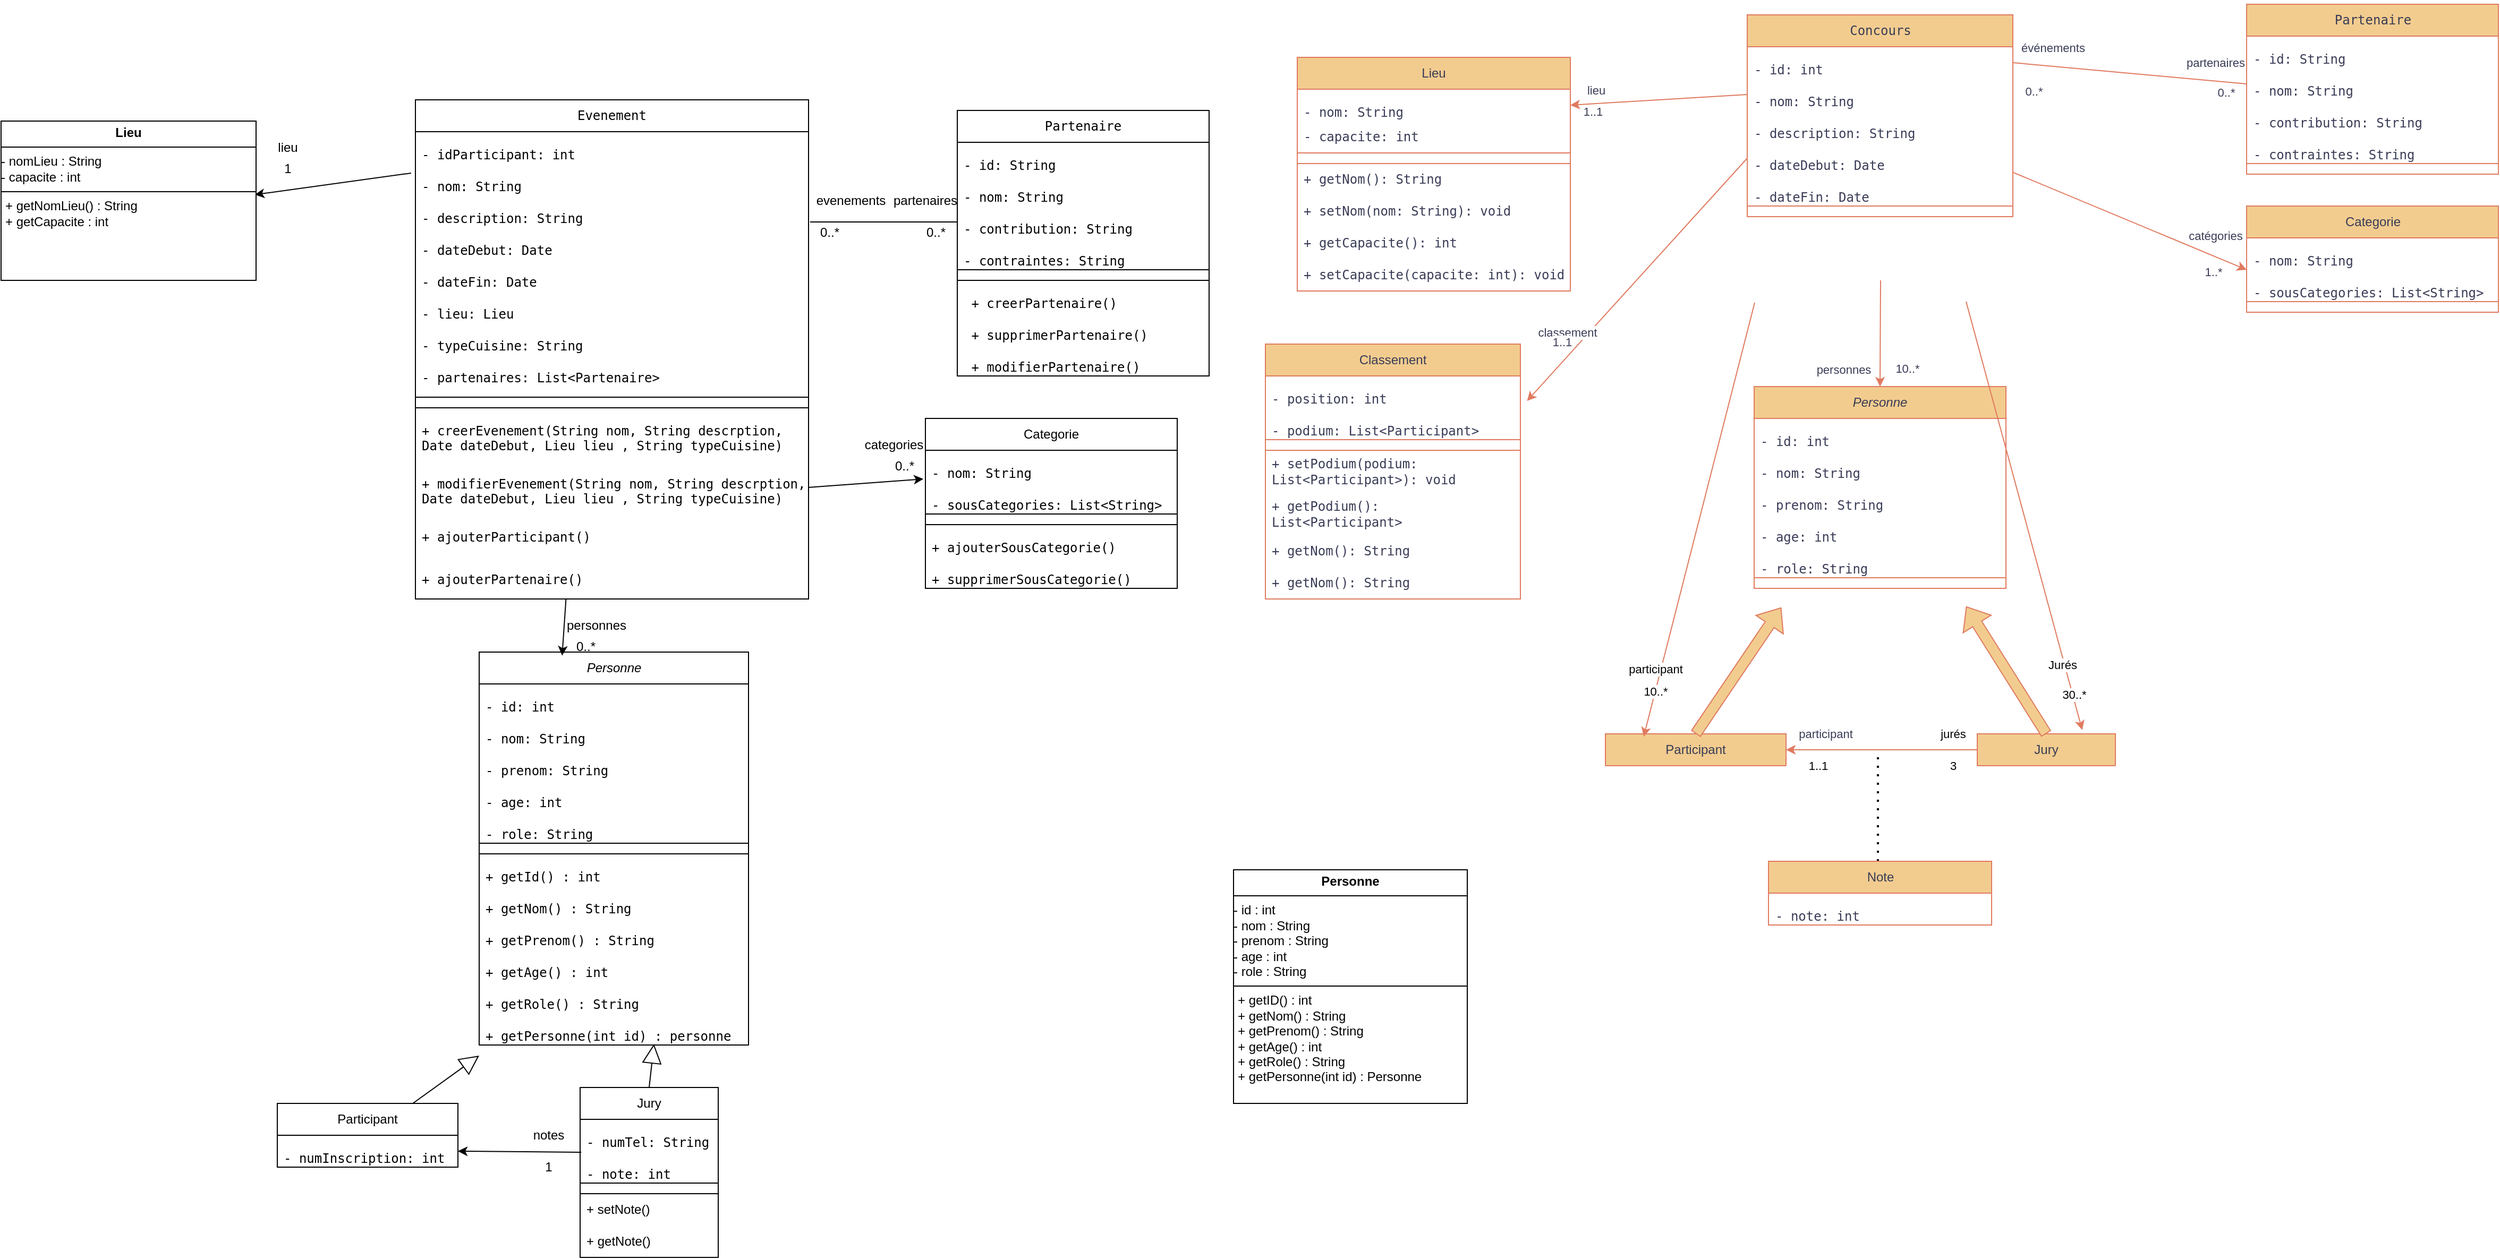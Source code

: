 <mxfile version="24.4.13" type="github">
  <diagram name="Page-1" id="3CmJ6QDJ6GsziTArALSa">
    <mxGraphModel dx="2514" dy="3210" grid="1" gridSize="10" guides="1" tooltips="1" connect="1" arrows="1" fold="1" page="1" pageScale="1" pageWidth="827" pageHeight="1169" math="0" shadow="0">
      <root>
        <mxCell id="0" />
        <mxCell id="1" parent="0" />
        <mxCell id="HZnkczQktBUiqPXWTx1L-1" value="&lt;pre&gt;&lt;code class=&quot;!whitespace-pre hljs language-plaintext&quot;&gt;Evenement&lt;/code&gt;&lt;/pre&gt;" style="swimlane;fontStyle=0;childLayout=stackLayout;horizontal=1;startSize=30;horizontalStack=0;resizeParent=1;resizeParentMax=0;resizeLast=0;collapsible=1;marginBottom=0;whiteSpace=wrap;html=1;" parent="1" vertex="1">
          <mxGeometry x="-380" y="-2160" width="370" height="470" as="geometry" />
        </mxCell>
        <mxCell id="HZnkczQktBUiqPXWTx1L-2" value="&lt;pre&gt;&lt;code class=&quot;!whitespace-pre hljs language-plaintext&quot;&gt;- idParticipant: int&lt;/code&gt;&lt;/pre&gt;" style="text;strokeColor=none;fillColor=none;align=left;verticalAlign=middle;spacingLeft=4;spacingRight=4;overflow=hidden;points=[[0,0.5],[1,0.5]];portConstraint=eastwest;rotatable=0;whiteSpace=wrap;html=1;" parent="HZnkczQktBUiqPXWTx1L-1" vertex="1">
          <mxGeometry y="30" width="370" height="30" as="geometry" />
        </mxCell>
        <mxCell id="HZnkczQktBUiqPXWTx1L-3" value="&lt;pre&gt;&lt;code class=&quot;!whitespace-pre hljs language-plaintext&quot;&gt;- nom: String&lt;/code&gt;&lt;/pre&gt;" style="text;strokeColor=none;fillColor=none;align=left;verticalAlign=middle;spacingLeft=4;spacingRight=4;overflow=hidden;points=[[0,0.5],[1,0.5]];portConstraint=eastwest;rotatable=0;whiteSpace=wrap;html=1;" parent="HZnkczQktBUiqPXWTx1L-1" vertex="1">
          <mxGeometry y="60" width="370" height="30" as="geometry" />
        </mxCell>
        <mxCell id="HZnkczQktBUiqPXWTx1L-4" value="&lt;pre&gt;&lt;code class=&quot;!whitespace-pre hljs language-plaintext&quot;&gt;- description: String&lt;/code&gt;&lt;/pre&gt;" style="text;strokeColor=none;fillColor=none;align=left;verticalAlign=middle;spacingLeft=4;spacingRight=4;overflow=hidden;points=[[0,0.5],[1,0.5]];portConstraint=eastwest;rotatable=0;whiteSpace=wrap;html=1;" parent="HZnkczQktBUiqPXWTx1L-1" vertex="1">
          <mxGeometry y="90" width="370" height="30" as="geometry" />
        </mxCell>
        <mxCell id="HZnkczQktBUiqPXWTx1L-5" value="&lt;pre&gt;&lt;code class=&quot;!whitespace-pre hljs language-plaintext&quot;&gt;- dateDebut: Date&lt;/code&gt;&lt;/pre&gt;" style="text;strokeColor=none;fillColor=none;align=left;verticalAlign=middle;spacingLeft=4;spacingRight=4;overflow=hidden;points=[[0,0.5],[1,0.5]];portConstraint=eastwest;rotatable=0;whiteSpace=wrap;html=1;" parent="HZnkczQktBUiqPXWTx1L-1" vertex="1">
          <mxGeometry y="120" width="370" height="30" as="geometry" />
        </mxCell>
        <mxCell id="HZnkczQktBUiqPXWTx1L-6" value="&lt;pre&gt;&lt;code class=&quot;!whitespace-pre hljs language-plaintext&quot;&gt;- dateFin: Date&lt;/code&gt;&lt;/pre&gt;" style="text;strokeColor=none;fillColor=none;align=left;verticalAlign=middle;spacingLeft=4;spacingRight=4;overflow=hidden;points=[[0,0.5],[1,0.5]];portConstraint=eastwest;rotatable=0;whiteSpace=wrap;html=1;" parent="HZnkczQktBUiqPXWTx1L-1" vertex="1">
          <mxGeometry y="150" width="370" height="30" as="geometry" />
        </mxCell>
        <mxCell id="HZnkczQktBUiqPXWTx1L-7" value="&lt;pre&gt;&lt;code class=&quot;!whitespace-pre hljs language-plaintext&quot;&gt;- lieu: Lieu&lt;/code&gt;&lt;/pre&gt;" style="text;strokeColor=none;fillColor=none;align=left;verticalAlign=middle;spacingLeft=4;spacingRight=4;overflow=hidden;points=[[0,0.5],[1,0.5]];portConstraint=eastwest;rotatable=0;whiteSpace=wrap;html=1;" parent="HZnkczQktBUiqPXWTx1L-1" vertex="1">
          <mxGeometry y="180" width="370" height="30" as="geometry" />
        </mxCell>
        <mxCell id="HZnkczQktBUiqPXWTx1L-9" value="&lt;pre&gt;&lt;code class=&quot;!whitespace-pre hljs language-plaintext&quot;&gt;- typeCuisine: String&lt;/code&gt;&lt;/pre&gt;" style="text;strokeColor=none;fillColor=none;align=left;verticalAlign=middle;spacingLeft=4;spacingRight=4;overflow=hidden;points=[[0,0.5],[1,0.5]];portConstraint=eastwest;rotatable=0;whiteSpace=wrap;html=1;" parent="HZnkczQktBUiqPXWTx1L-1" vertex="1">
          <mxGeometry y="210" width="370" height="30" as="geometry" />
        </mxCell>
        <mxCell id="HZnkczQktBUiqPXWTx1L-10" value="&lt;pre&gt;&lt;code class=&quot;!whitespace-pre hljs language-plaintext&quot;&gt;- partenaires: List&amp;lt;Partenaire&amp;gt;&lt;/code&gt;&lt;/pre&gt;" style="text;strokeColor=none;fillColor=none;align=left;verticalAlign=middle;spacingLeft=4;spacingRight=4;overflow=hidden;points=[[0,0.5],[1,0.5]];portConstraint=eastwest;rotatable=0;whiteSpace=wrap;html=1;" parent="HZnkczQktBUiqPXWTx1L-1" vertex="1">
          <mxGeometry y="240" width="370" height="40" as="geometry" />
        </mxCell>
        <mxCell id="HZnkczQktBUiqPXWTx1L-59" value="&lt;p style=&quot;line-height: 160%;&quot;&gt;&lt;br&gt;&lt;/p&gt;" style="text;strokeColor=default;fillColor=none;align=left;verticalAlign=middle;spacingLeft=4;spacingRight=4;overflow=hidden;points=[[0,0.5],[1,0.5]];portConstraint=eastwest;rotatable=0;whiteSpace=wrap;html=1;strokeWidth=1;" parent="HZnkczQktBUiqPXWTx1L-1" vertex="1">
          <mxGeometry y="280" width="370" height="10" as="geometry" />
        </mxCell>
        <mxCell id="jgnsLHyHIxr922P0C1rE-10" value="&lt;pre&gt;&lt;code class=&quot;!whitespace-pre hljs language-plaintext&quot;&gt;+ creerEvenement(String nom, String descrption, &lt;br&gt;Date dateDebut, Lieu lieu , String typeCuisine)&lt;/code&gt;&lt;/pre&gt;" style="text;strokeColor=none;fillColor=none;align=left;verticalAlign=middle;spacingLeft=4;spacingRight=4;overflow=hidden;points=[[0,0.5],[1,0.5]];portConstraint=eastwest;rotatable=0;whiteSpace=wrap;html=1;" parent="HZnkczQktBUiqPXWTx1L-1" vertex="1">
          <mxGeometry y="290" width="370" height="50" as="geometry" />
        </mxCell>
        <mxCell id="HZnkczQktBUiqPXWTx1L-57" value="&lt;pre&gt;&lt;code class=&quot;!whitespace-pre hljs language-plaintext&quot;&gt;+ modifierEvenement(&lt;/code&gt;&lt;code class=&quot;!whitespace-pre hljs language-plaintext&quot;&gt;String nom, String descrption, &lt;br&gt;Date dateDebut, Lieu lieu , String typeCuisine&lt;/code&gt;&lt;code class=&quot;!whitespace-pre hljs language-plaintext&quot;&gt;)&lt;/code&gt;&lt;/pre&gt;" style="text;strokeColor=none;fillColor=none;align=left;verticalAlign=middle;spacingLeft=4;spacingRight=4;overflow=hidden;points=[[0,0.5],[1,0.5]];portConstraint=eastwest;rotatable=0;whiteSpace=wrap;html=1;" parent="HZnkczQktBUiqPXWTx1L-1" vertex="1">
          <mxGeometry y="340" width="370" height="50" as="geometry" />
        </mxCell>
        <mxCell id="HZnkczQktBUiqPXWTx1L-60" value="&lt;pre&gt;&lt;code class=&quot;!whitespace-pre hljs language-plaintext&quot;&gt;+ ajouterParticipant()&lt;/code&gt;&lt;/pre&gt;" style="text;strokeColor=none;fillColor=none;align=left;verticalAlign=middle;spacingLeft=4;spacingRight=4;overflow=hidden;points=[[0,0.5],[1,0.5]];portConstraint=eastwest;rotatable=0;whiteSpace=wrap;html=1;" parent="HZnkczQktBUiqPXWTx1L-1" vertex="1">
          <mxGeometry y="390" width="370" height="40" as="geometry" />
        </mxCell>
        <mxCell id="HZnkczQktBUiqPXWTx1L-61" value="&lt;pre&gt;&lt;code class=&quot;!whitespace-pre hljs language-plaintext&quot;&gt;+ ajouterPartenaire()&lt;/code&gt;&lt;/pre&gt;" style="text;strokeColor=none;fillColor=none;align=left;verticalAlign=middle;spacingLeft=4;spacingRight=4;overflow=hidden;points=[[0,0.5],[1,0.5]];portConstraint=eastwest;rotatable=0;whiteSpace=wrap;html=1;" parent="HZnkczQktBUiqPXWTx1L-1" vertex="1">
          <mxGeometry y="430" width="370" height="40" as="geometry" />
        </mxCell>
        <mxCell id="HZnkczQktBUiqPXWTx1L-11" value="&lt;pre&gt;&lt;br&gt;&lt;/pre&gt;" style="text;strokeColor=default;fillColor=none;align=left;verticalAlign=middle;spacingLeft=4;spacingRight=4;overflow=hidden;points=[[0,0.5],[1,0.5]];portConstraint=eastwest;rotatable=0;whiteSpace=wrap;html=1;" parent="HZnkczQktBUiqPXWTx1L-1" vertex="1">
          <mxGeometry y="470" width="370" as="geometry" />
        </mxCell>
        <mxCell id="HZnkczQktBUiqPXWTx1L-12" value="&lt;pre&gt;&lt;code class=&quot;!whitespace-pre hljs language-plaintext&quot;&gt;Partenaire&lt;/code&gt;&lt;/pre&gt;" style="swimlane;fontStyle=0;childLayout=stackLayout;horizontal=1;startSize=30;horizontalStack=0;resizeParent=1;resizeParentMax=0;resizeLast=0;collapsible=1;marginBottom=0;whiteSpace=wrap;html=1;" parent="1" vertex="1">
          <mxGeometry x="130" y="-2150" width="237" height="250" as="geometry" />
        </mxCell>
        <mxCell id="HZnkczQktBUiqPXWTx1L-13" value="&lt;pre&gt;&lt;code class=&quot;!whitespace-pre hljs language-plaintext&quot;&gt;- id: String&lt;/code&gt;&lt;/pre&gt;" style="text;strokeColor=none;fillColor=none;align=left;verticalAlign=middle;spacingLeft=4;spacingRight=4;overflow=hidden;points=[[0,0.5],[1,0.5]];portConstraint=eastwest;rotatable=0;whiteSpace=wrap;html=1;" parent="HZnkczQktBUiqPXWTx1L-12" vertex="1">
          <mxGeometry y="30" width="237" height="30" as="geometry" />
        </mxCell>
        <mxCell id="HZnkczQktBUiqPXWTx1L-14" value="&lt;pre&gt;&lt;code class=&quot;!whitespace-pre hljs language-plaintext&quot;&gt;- nom: String&lt;/code&gt;&lt;/pre&gt;" style="text;strokeColor=none;fillColor=none;align=left;verticalAlign=middle;spacingLeft=4;spacingRight=4;overflow=hidden;points=[[0,0.5],[1,0.5]];portConstraint=eastwest;rotatable=0;whiteSpace=wrap;html=1;" parent="HZnkczQktBUiqPXWTx1L-12" vertex="1">
          <mxGeometry y="60" width="237" height="30" as="geometry" />
        </mxCell>
        <mxCell id="HZnkczQktBUiqPXWTx1L-15" value="&lt;pre&gt;&lt;code class=&quot;!whitespace-pre hljs language-plaintext&quot;&gt;- &lt;/code&gt;&lt;code class=&quot;!whitespace-pre hljs language-plaintext&quot;&gt;contribution&lt;/code&gt;&lt;code class=&quot;!whitespace-pre hljs language-plaintext&quot;&gt;: String&lt;/code&gt;&lt;/pre&gt;" style="text;strokeColor=none;fillColor=none;align=left;verticalAlign=middle;spacingLeft=4;spacingRight=4;overflow=hidden;points=[[0,0.5],[1,0.5]];portConstraint=eastwest;rotatable=0;whiteSpace=wrap;html=1;" parent="HZnkczQktBUiqPXWTx1L-12" vertex="1">
          <mxGeometry y="90" width="237" height="30" as="geometry" />
        </mxCell>
        <mxCell id="HZnkczQktBUiqPXWTx1L-16" value="&lt;pre&gt;&lt;code class=&quot;!whitespace-pre hljs language-plaintext&quot;&gt;- &lt;/code&gt;&lt;code class=&quot;!whitespace-pre hljs language-plaintext&quot;&gt;contraintes&lt;/code&gt;&lt;code class=&quot;!whitespace-pre hljs language-plaintext&quot;&gt;: &lt;/code&gt;&lt;code class=&quot;!whitespace-pre hljs language-plaintext&quot;&gt;String&lt;/code&gt;&lt;/pre&gt;" style="text;strokeColor=none;fillColor=none;align=left;verticalAlign=middle;spacingLeft=4;spacingRight=4;overflow=hidden;points=[[0,0.5],[1,0.5]];portConstraint=eastwest;rotatable=0;whiteSpace=wrap;html=1;" parent="HZnkczQktBUiqPXWTx1L-12" vertex="1">
          <mxGeometry y="120" width="237" height="30" as="geometry" />
        </mxCell>
        <mxCell id="4oL7smy7SzwTK21PN7AT-3" value="" style="text;strokeColor=default;fillColor=none;align=left;verticalAlign=middle;spacingLeft=4;spacingRight=4;overflow=hidden;points=[[0,0.5],[1,0.5]];portConstraint=eastwest;rotatable=0;whiteSpace=wrap;html=1;" parent="HZnkczQktBUiqPXWTx1L-12" vertex="1">
          <mxGeometry y="150" width="237" height="10" as="geometry" />
        </mxCell>
        <mxCell id="4oL7smy7SzwTK21PN7AT-4" value="&lt;pre&gt;&lt;code class=&quot;!whitespace-pre hljs language-plaintext&quot;&gt; + creerPartenaire()&lt;/code&gt;&lt;/pre&gt;" style="text;strokeColor=none;fillColor=none;align=left;verticalAlign=middle;spacingLeft=4;spacingRight=4;overflow=hidden;points=[[0,0.5],[1,0.5]];portConstraint=eastwest;rotatable=0;whiteSpace=wrap;html=1;" parent="HZnkczQktBUiqPXWTx1L-12" vertex="1">
          <mxGeometry y="160" width="237" height="30" as="geometry" />
        </mxCell>
        <mxCell id="HZnkczQktBUiqPXWTx1L-17" value="&lt;pre&gt;&lt;br&gt;&lt;/pre&gt;" style="text;strokeColor=default;fillColor=none;align=left;verticalAlign=middle;spacingLeft=4;spacingRight=4;overflow=hidden;points=[[0,0.5],[1,0.5]];portConstraint=eastwest;rotatable=0;whiteSpace=wrap;html=1;" parent="HZnkczQktBUiqPXWTx1L-12" vertex="1">
          <mxGeometry y="190" width="237" as="geometry" />
        </mxCell>
        <mxCell id="4oL7smy7SzwTK21PN7AT-6" value="&lt;pre&gt;&lt;code class=&quot;!whitespace-pre hljs language-plaintext&quot;&gt; + supprimerPartenaire()&lt;/code&gt;&lt;/pre&gt;" style="text;strokeColor=none;fillColor=none;align=left;verticalAlign=middle;spacingLeft=4;spacingRight=4;overflow=hidden;points=[[0,0.5],[1,0.5]];portConstraint=eastwest;rotatable=0;whiteSpace=wrap;html=1;" parent="HZnkczQktBUiqPXWTx1L-12" vertex="1">
          <mxGeometry y="190" width="237" height="30" as="geometry" />
        </mxCell>
        <mxCell id="4oL7smy7SzwTK21PN7AT-5" value="&lt;pre&gt;&lt;code class=&quot;!whitespace-pre hljs language-plaintext&quot;&gt; + modifierPartenaire()&lt;/code&gt;&lt;/pre&gt;" style="text;strokeColor=none;fillColor=none;align=left;verticalAlign=middle;spacingLeft=4;spacingRight=4;overflow=hidden;points=[[0,0.5],[1,0.5]];portConstraint=eastwest;rotatable=0;whiteSpace=wrap;html=1;" parent="HZnkczQktBUiqPXWTx1L-12" vertex="1">
          <mxGeometry y="220" width="237" height="30" as="geometry" />
        </mxCell>
        <mxCell id="HZnkczQktBUiqPXWTx1L-18" value="&lt;div&gt;&lt;i&gt;Personne&lt;/i&gt;&lt;/div&gt;" style="swimlane;fontStyle=0;childLayout=stackLayout;horizontal=1;startSize=30;horizontalStack=0;resizeParent=1;resizeParentMax=0;resizeLast=0;collapsible=1;marginBottom=0;whiteSpace=wrap;html=1;" parent="1" vertex="1">
          <mxGeometry x="-320" y="-1640" width="253.5" height="370" as="geometry" />
        </mxCell>
        <mxCell id="HZnkczQktBUiqPXWTx1L-19" value="&lt;pre&gt;&lt;code class=&quot;!whitespace-pre hljs language-plaintext&quot;&gt;- id: int&lt;/code&gt;&lt;/pre&gt;" style="text;strokeColor=none;fillColor=none;align=left;verticalAlign=middle;spacingLeft=4;spacingRight=4;overflow=hidden;points=[[0,0.5],[1,0.5]];portConstraint=eastwest;rotatable=0;whiteSpace=wrap;html=1;" parent="HZnkczQktBUiqPXWTx1L-18" vertex="1">
          <mxGeometry y="30" width="253.5" height="30" as="geometry" />
        </mxCell>
        <mxCell id="HZnkczQktBUiqPXWTx1L-20" value="&lt;pre&gt;&lt;code class=&quot;!whitespace-pre hljs language-plaintext&quot;&gt;- nom: String&lt;/code&gt;&lt;/pre&gt;" style="text;strokeColor=none;fillColor=none;align=left;verticalAlign=middle;spacingLeft=4;spacingRight=4;overflow=hidden;points=[[0,0.5],[1,0.5]];portConstraint=eastwest;rotatable=0;whiteSpace=wrap;html=1;" parent="HZnkczQktBUiqPXWTx1L-18" vertex="1">
          <mxGeometry y="60" width="253.5" height="30" as="geometry" />
        </mxCell>
        <mxCell id="HZnkczQktBUiqPXWTx1L-21" value="&lt;pre&gt;&lt;code class=&quot;!whitespace-pre hljs language-plaintext&quot;&gt;- prenom: String&lt;/code&gt;&lt;/pre&gt;" style="text;strokeColor=none;fillColor=none;align=left;verticalAlign=middle;spacingLeft=4;spacingRight=4;overflow=hidden;points=[[0,0.5],[1,0.5]];portConstraint=eastwest;rotatable=0;whiteSpace=wrap;html=1;" parent="HZnkczQktBUiqPXWTx1L-18" vertex="1">
          <mxGeometry y="90" width="253.5" height="30" as="geometry" />
        </mxCell>
        <mxCell id="HZnkczQktBUiqPXWTx1L-22" value="&lt;pre&gt;&lt;br&gt;&lt;/pre&gt;" style="text;strokeColor=default;fillColor=none;align=left;verticalAlign=middle;spacingLeft=4;spacingRight=4;overflow=hidden;points=[[0,0.5],[1,0.5]];portConstraint=eastwest;rotatable=0;whiteSpace=wrap;html=1;" parent="HZnkczQktBUiqPXWTx1L-18" vertex="1">
          <mxGeometry y="120" width="253.5" as="geometry" />
        </mxCell>
        <mxCell id="HZnkczQktBUiqPXWTx1L-23" value="&lt;pre&gt;&lt;code class=&quot;!whitespace-pre hljs language-plaintext&quot;&gt;- age: int&lt;/code&gt;&lt;/pre&gt;" style="text;strokeColor=none;fillColor=none;align=left;verticalAlign=middle;spacingLeft=4;spacingRight=4;overflow=hidden;points=[[0,0.5],[1,0.5]];portConstraint=eastwest;rotatable=0;whiteSpace=wrap;html=1;" parent="HZnkczQktBUiqPXWTx1L-18" vertex="1">
          <mxGeometry y="120" width="253.5" height="30" as="geometry" />
        </mxCell>
        <mxCell id="HZnkczQktBUiqPXWTx1L-24" value="&lt;pre&gt;&lt;code class=&quot;!whitespace-pre hljs language-plaintext&quot;&gt;- role: String&lt;/code&gt;&lt;/pre&gt;" style="text;strokeColor=none;fillColor=none;align=left;verticalAlign=middle;spacingLeft=4;spacingRight=4;overflow=hidden;points=[[0,0.5],[1,0.5]];portConstraint=eastwest;rotatable=0;whiteSpace=wrap;html=1;" parent="HZnkczQktBUiqPXWTx1L-18" vertex="1">
          <mxGeometry y="150" width="253.5" height="30" as="geometry" />
        </mxCell>
        <mxCell id="qAEV_-b05sfeu1ll4qbc-1" value="&lt;pre&gt;&lt;code class=&quot;!whitespace-pre hljs language-plaintext&quot;&gt;&lt;br&gt;&lt;/code&gt;&lt;/pre&gt;" style="text;strokeColor=default;fillColor=none;align=left;verticalAlign=middle;spacingLeft=4;spacingRight=4;overflow=hidden;points=[[0,0.5],[1,0.5]];portConstraint=eastwest;rotatable=0;whiteSpace=wrap;html=1;" parent="HZnkczQktBUiqPXWTx1L-18" vertex="1">
          <mxGeometry y="180" width="253.5" height="10" as="geometry" />
        </mxCell>
        <mxCell id="qAEV_-b05sfeu1ll4qbc-2" value="&lt;pre&gt;&lt;code class=&quot;!whitespace-pre hljs language-plaintext&quot;&gt;+ getId() : int&lt;/code&gt;&lt;/pre&gt;" style="text;strokeColor=none;fillColor=none;align=left;verticalAlign=middle;spacingLeft=4;spacingRight=4;overflow=hidden;points=[[0,0.5],[1,0.5]];portConstraint=eastwest;rotatable=0;whiteSpace=wrap;html=1;" parent="HZnkczQktBUiqPXWTx1L-18" vertex="1">
          <mxGeometry y="190" width="253.5" height="30" as="geometry" />
        </mxCell>
        <mxCell id="jgnsLHyHIxr922P0C1rE-3" value="&lt;pre&gt;&lt;code class=&quot;!whitespace-pre hljs language-plaintext&quot;&gt;+ getNom() : String&lt;/code&gt;&lt;/pre&gt;" style="text;strokeColor=none;fillColor=none;align=left;verticalAlign=middle;spacingLeft=4;spacingRight=4;overflow=hidden;points=[[0,0.5],[1,0.5]];portConstraint=eastwest;rotatable=0;whiteSpace=wrap;html=1;" parent="HZnkczQktBUiqPXWTx1L-18" vertex="1">
          <mxGeometry y="220" width="253.5" height="30" as="geometry" />
        </mxCell>
        <mxCell id="qAEV_-b05sfeu1ll4qbc-3" value="&lt;pre&gt;&lt;code class=&quot;!whitespace-pre hljs language-plaintext&quot;&gt;+ getPrenom() : String&lt;/code&gt;&lt;/pre&gt;" style="text;strokeColor=none;fillColor=none;align=left;verticalAlign=middle;spacingLeft=4;spacingRight=4;overflow=hidden;points=[[0,0.5],[1,0.5]];portConstraint=eastwest;rotatable=0;whiteSpace=wrap;html=1;" parent="HZnkczQktBUiqPXWTx1L-18" vertex="1">
          <mxGeometry y="250" width="253.5" height="30" as="geometry" />
        </mxCell>
        <mxCell id="jgnsLHyHIxr922P0C1rE-4" value="&lt;pre&gt;&lt;code class=&quot;!whitespace-pre hljs language-plaintext&quot;&gt;+ getAge() : int&lt;/code&gt;&lt;/pre&gt;" style="text;strokeColor=none;fillColor=none;align=left;verticalAlign=middle;spacingLeft=4;spacingRight=4;overflow=hidden;points=[[0,0.5],[1,0.5]];portConstraint=eastwest;rotatable=0;whiteSpace=wrap;html=1;" parent="HZnkczQktBUiqPXWTx1L-18" vertex="1">
          <mxGeometry y="280" width="253.5" height="30" as="geometry" />
        </mxCell>
        <mxCell id="jgnsLHyHIxr922P0C1rE-5" value="&lt;pre&gt;&lt;code class=&quot;!whitespace-pre hljs language-plaintext&quot;&gt;+ getRole() : String&lt;/code&gt;&lt;/pre&gt;" style="text;strokeColor=none;fillColor=none;align=left;verticalAlign=middle;spacingLeft=4;spacingRight=4;overflow=hidden;points=[[0,0.5],[1,0.5]];portConstraint=eastwest;rotatable=0;whiteSpace=wrap;html=1;" parent="HZnkczQktBUiqPXWTx1L-18" vertex="1">
          <mxGeometry y="310" width="253.5" height="30" as="geometry" />
        </mxCell>
        <mxCell id="qAEV_-b05sfeu1ll4qbc-4" value="&lt;pre&gt;&lt;code class=&quot;!whitespace-pre hljs language-plaintext&quot;&gt;+ getPersonne(int id) : personne&lt;/code&gt;&lt;/pre&gt;" style="text;strokeColor=none;fillColor=none;align=left;verticalAlign=middle;spacingLeft=4;spacingRight=4;overflow=hidden;points=[[0,0.5],[1,0.5]];portConstraint=eastwest;rotatable=0;whiteSpace=wrap;html=1;" parent="HZnkczQktBUiqPXWTx1L-18" vertex="1">
          <mxGeometry y="340" width="253.5" height="30" as="geometry" />
        </mxCell>
        <mxCell id="HZnkczQktBUiqPXWTx1L-25" value="Participant" style="swimlane;fontStyle=0;childLayout=stackLayout;horizontal=1;startSize=30;horizontalStack=0;resizeParent=1;resizeParentMax=0;resizeLast=0;collapsible=1;marginBottom=0;whiteSpace=wrap;html=1;" parent="1" vertex="1">
          <mxGeometry x="-510" y="-1215" width="170" height="60" as="geometry" />
        </mxCell>
        <mxCell id="HZnkczQktBUiqPXWTx1L-26" value="&lt;pre&gt;&lt;code class=&quot;!whitespace-pre hljs language-plaintext&quot;&gt;- numInscription: int&lt;br&gt;&lt;/code&gt;&lt;/pre&gt;" style="text;strokeColor=none;fillColor=none;align=left;verticalAlign=middle;spacingLeft=4;spacingRight=4;overflow=hidden;points=[[0,0.5],[1,0.5]];portConstraint=eastwest;rotatable=0;whiteSpace=wrap;html=1;" parent="HZnkczQktBUiqPXWTx1L-25" vertex="1">
          <mxGeometry y="30" width="170" height="30" as="geometry" />
        </mxCell>
        <mxCell id="HZnkczQktBUiqPXWTx1L-27" value="&lt;pre&gt;&lt;br&gt;&lt;/pre&gt;" style="text;strokeColor=default;fillColor=none;align=left;verticalAlign=middle;spacingLeft=4;spacingRight=4;overflow=hidden;points=[[0,0.5],[1,0.5]];portConstraint=eastwest;rotatable=0;whiteSpace=wrap;html=1;" parent="HZnkczQktBUiqPXWTx1L-25" vertex="1">
          <mxGeometry y="60" width="170" as="geometry" />
        </mxCell>
        <mxCell id="HZnkczQktBUiqPXWTx1L-28" value="" style="endArrow=block;endSize=16;endFill=0;html=1;rounded=0;exitX=0.75;exitY=0;exitDx=0;exitDy=0;" parent="1" source="HZnkczQktBUiqPXWTx1L-25" edge="1">
          <mxGeometry width="160" relative="1" as="geometry">
            <mxPoint x="-280" y="-640" as="sourcePoint" />
            <mxPoint x="-320" y="-1260" as="targetPoint" />
            <Array as="points" />
          </mxGeometry>
        </mxCell>
        <mxCell id="HZnkczQktBUiqPXWTx1L-29" value="" style="endArrow=block;endSize=16;endFill=0;html=1;rounded=0;exitX=0.5;exitY=0;exitDx=0;exitDy=0;entryX=0.649;entryY=0.967;entryDx=0;entryDy=0;entryPerimeter=0;" parent="1" source="HZnkczQktBUiqPXWTx1L-30" target="qAEV_-b05sfeu1ll4qbc-4" edge="1">
          <mxGeometry width="160" relative="1" as="geometry">
            <mxPoint x="50" y="-565" as="sourcePoint" />
            <mxPoint x="-160" y="-1280" as="targetPoint" />
          </mxGeometry>
        </mxCell>
        <mxCell id="HZnkczQktBUiqPXWTx1L-30" value="Jury" style="swimlane;fontStyle=0;childLayout=stackLayout;horizontal=1;startSize=30;horizontalStack=0;resizeParent=1;resizeParentMax=0;resizeLast=0;collapsible=1;marginBottom=0;whiteSpace=wrap;html=1;" parent="1" vertex="1">
          <mxGeometry x="-225" y="-1230" width="130" height="160" as="geometry" />
        </mxCell>
        <mxCell id="HZnkczQktBUiqPXWTx1L-31" value="&lt;pre&gt;&lt;code class=&quot;!whitespace-pre hljs language-plaintext&quot;&gt;- numTel: String&lt;br&gt;&lt;/code&gt;&lt;/pre&gt;" style="text;strokeColor=none;fillColor=none;align=left;verticalAlign=middle;spacingLeft=4;spacingRight=4;overflow=hidden;points=[[0,0.5],[1,0.5]];portConstraint=eastwest;rotatable=0;whiteSpace=wrap;html=1;" parent="HZnkczQktBUiqPXWTx1L-30" vertex="1">
          <mxGeometry y="30" width="130" height="30" as="geometry" />
        </mxCell>
        <mxCell id="HZnkczQktBUiqPXWTx1L-32" value="&lt;pre&gt;&lt;br&gt;&lt;/pre&gt;" style="text;strokeColor=default;fillColor=none;align=left;verticalAlign=middle;spacingLeft=4;spacingRight=4;overflow=hidden;points=[[0,0.5],[1,0.5]];portConstraint=eastwest;rotatable=0;whiteSpace=wrap;html=1;" parent="HZnkczQktBUiqPXWTx1L-30" vertex="1">
          <mxGeometry y="60" width="130" as="geometry" />
        </mxCell>
        <mxCell id="HZnkczQktBUiqPXWTx1L-33" value="&lt;pre&gt;&lt;code class=&quot;!whitespace-pre hljs language-plaintext&quot;&gt;- note: int&lt;br&gt;&lt;/code&gt;&lt;/pre&gt;" style="text;strokeColor=none;fillColor=none;align=left;verticalAlign=middle;spacingLeft=4;spacingRight=4;overflow=hidden;points=[[0,0.5],[1,0.5]];portConstraint=eastwest;rotatable=0;whiteSpace=wrap;html=1;" parent="HZnkczQktBUiqPXWTx1L-30" vertex="1">
          <mxGeometry y="60" width="130" height="30" as="geometry" />
        </mxCell>
        <mxCell id="4oL7smy7SzwTK21PN7AT-18" value="" style="text;strokeColor=default;fillColor=none;align=left;verticalAlign=middle;spacingLeft=4;spacingRight=4;overflow=hidden;points=[[0,0.5],[1,0.5]];portConstraint=eastwest;rotatable=0;whiteSpace=wrap;html=1;" parent="HZnkczQktBUiqPXWTx1L-30" vertex="1">
          <mxGeometry y="90" width="130" height="10" as="geometry" />
        </mxCell>
        <mxCell id="4oL7smy7SzwTK21PN7AT-19" value="&lt;div&gt;+ setNote()&lt;/div&gt;" style="text;strokeColor=none;fillColor=none;align=left;verticalAlign=middle;spacingLeft=4;spacingRight=4;overflow=hidden;points=[[0,0.5],[1,0.5]];portConstraint=eastwest;rotatable=0;whiteSpace=wrap;html=1;" parent="HZnkczQktBUiqPXWTx1L-30" vertex="1">
          <mxGeometry y="100" width="130" height="30" as="geometry" />
        </mxCell>
        <mxCell id="4oL7smy7SzwTK21PN7AT-20" value="&lt;div&gt;+ getNote()&lt;/div&gt;" style="text;strokeColor=none;fillColor=none;align=left;verticalAlign=middle;spacingLeft=4;spacingRight=4;overflow=hidden;points=[[0,0.5],[1,0.5]];portConstraint=eastwest;rotatable=0;whiteSpace=wrap;html=1;" parent="HZnkczQktBUiqPXWTx1L-30" vertex="1">
          <mxGeometry y="130" width="130" height="30" as="geometry" />
        </mxCell>
        <mxCell id="HZnkczQktBUiqPXWTx1L-34" value="" style="endArrow=classic;html=1;rounded=0;exitX=0.383;exitY=0;exitDx=0;exitDy=0;exitPerimeter=0;entryX=0.308;entryY=0.009;entryDx=0;entryDy=0;entryPerimeter=0;" parent="1" source="HZnkczQktBUiqPXWTx1L-11" target="HZnkczQktBUiqPXWTx1L-18" edge="1">
          <mxGeometry width="50" height="50" relative="1" as="geometry">
            <mxPoint x="-249" y="-1650" as="sourcePoint" />
            <mxPoint x="-250" y="-1680" as="targetPoint" />
          </mxGeometry>
        </mxCell>
        <mxCell id="HZnkczQktBUiqPXWTx1L-35" value="personnes" style="text;html=1;align=center;verticalAlign=middle;resizable=0;points=[];autosize=1;strokeColor=none;fillColor=none;" parent="1" vertex="1">
          <mxGeometry x="-250" y="-1680" width="80" height="30" as="geometry" />
        </mxCell>
        <mxCell id="HZnkczQktBUiqPXWTx1L-36" value="&lt;div&gt;0..*&lt;/div&gt;" style="text;html=1;align=center;verticalAlign=middle;resizable=0;points=[];autosize=1;strokeColor=none;fillColor=none;" parent="1" vertex="1">
          <mxGeometry x="-240" y="-1660" width="40" height="30" as="geometry" />
        </mxCell>
        <mxCell id="HZnkczQktBUiqPXWTx1L-37" value="notes" style="text;html=1;align=center;verticalAlign=middle;resizable=0;points=[];autosize=1;perimeter=rectanglePerimeter;perimeterSpacing=0;imageWidth=24;" parent="1" vertex="1">
          <mxGeometry x="-280" y="-1200" width="50" height="30" as="geometry" />
        </mxCell>
        <mxCell id="HZnkczQktBUiqPXWTx1L-38" value="1" style="text;html=1;align=center;verticalAlign=middle;resizable=0;points=[];autosize=1;strokeColor=none;fillColor=none;" parent="1" vertex="1">
          <mxGeometry x="-270" y="-1170" width="30" height="30" as="geometry" />
        </mxCell>
        <mxCell id="HZnkczQktBUiqPXWTx1L-54" value="" style="endArrow=classic;html=1;rounded=0;entryX=1;entryY=0.5;entryDx=0;entryDy=0;exitX=0.008;exitY=0.033;exitDx=0;exitDy=0;exitPerimeter=0;" parent="1" source="HZnkczQktBUiqPXWTx1L-33" target="HZnkczQktBUiqPXWTx1L-26" edge="1">
          <mxGeometry width="50" height="50" relative="1" as="geometry">
            <mxPoint x="-290" y="-1170" as="sourcePoint" />
            <mxPoint x="-240" y="-1220" as="targetPoint" />
          </mxGeometry>
        </mxCell>
        <mxCell id="RY5DaoVHAIOsNvYRWD93-1" value="Categorie" style="swimlane;fontStyle=0;childLayout=stackLayout;horizontal=1;startSize=30;horizontalStack=0;resizeParent=1;resizeParentMax=0;resizeLast=0;collapsible=1;marginBottom=0;whiteSpace=wrap;html=1;" parent="1" vertex="1">
          <mxGeometry x="100" y="-1860" width="237" height="160" as="geometry" />
        </mxCell>
        <mxCell id="RY5DaoVHAIOsNvYRWD93-2" value="&lt;pre&gt;&lt;code class=&quot;!whitespace-pre hljs language-plaintext&quot;&gt;- nom: String&lt;/code&gt;&lt;/pre&gt;" style="text;strokeColor=none;fillColor=none;align=left;verticalAlign=middle;spacingLeft=4;spacingRight=4;overflow=hidden;points=[[0,0.5],[1,0.5]];portConstraint=eastwest;rotatable=0;whiteSpace=wrap;html=1;" parent="RY5DaoVHAIOsNvYRWD93-1" vertex="1">
          <mxGeometry y="30" width="237" height="30" as="geometry" />
        </mxCell>
        <mxCell id="RY5DaoVHAIOsNvYRWD93-3" value="&lt;pre&gt;&lt;code class=&quot;!whitespace-pre hljs language-plaintext&quot;&gt;- sousCategories: List&amp;lt;String&amp;gt;&lt;/code&gt;&lt;/pre&gt;" style="text;strokeColor=none;fillColor=none;align=left;verticalAlign=middle;spacingLeft=4;spacingRight=4;overflow=hidden;points=[[0,0.5],[1,0.5]];portConstraint=eastwest;rotatable=0;whiteSpace=wrap;html=1;" parent="RY5DaoVHAIOsNvYRWD93-1" vertex="1">
          <mxGeometry y="60" width="237" height="30" as="geometry" />
        </mxCell>
        <mxCell id="RY5DaoVHAIOsNvYRWD93-7" value="&lt;pre&gt;&lt;code class=&quot;!whitespace-pre hljs language-plaintext&quot;&gt;&lt;br&gt;&lt;/code&gt;&lt;/pre&gt;" style="text;strokeColor=default;fillColor=none;align=left;verticalAlign=middle;spacingLeft=4;spacingRight=4;overflow=hidden;points=[[0,0.5],[1,0.5]];portConstraint=eastwest;rotatable=0;whiteSpace=wrap;html=1;" parent="RY5DaoVHAIOsNvYRWD93-1" vertex="1">
          <mxGeometry y="90" width="237" height="10" as="geometry" />
        </mxCell>
        <mxCell id="RY5DaoVHAIOsNvYRWD93-8" value="&lt;pre&gt;&lt;code class=&quot;!whitespace-pre hljs language-plaintext&quot;&gt;+ ajouterSousCategorie()&lt;/code&gt;&lt;/pre&gt;" style="text;strokeColor=none;fillColor=none;align=left;verticalAlign=middle;spacingLeft=4;spacingRight=4;overflow=hidden;points=[[0,0.5],[1,0.5]];portConstraint=eastwest;rotatable=0;whiteSpace=wrap;html=1;" parent="RY5DaoVHAIOsNvYRWD93-1" vertex="1">
          <mxGeometry y="100" width="237" height="30" as="geometry" />
        </mxCell>
        <mxCell id="RY5DaoVHAIOsNvYRWD93-9" value="&lt;pre&gt;&lt;code class=&quot;!whitespace-pre hljs language-plaintext&quot;&gt;+ supprimerSousCategorie()&lt;/code&gt;&lt;/pre&gt;" style="text;strokeColor=none;fillColor=none;align=left;verticalAlign=middle;spacingLeft=4;spacingRight=4;overflow=hidden;points=[[0,0.5],[1,0.5]];portConstraint=eastwest;rotatable=0;whiteSpace=wrap;html=1;" parent="RY5DaoVHAIOsNvYRWD93-1" vertex="1">
          <mxGeometry y="130" width="237" height="30" as="geometry" />
        </mxCell>
        <mxCell id="RY5DaoVHAIOsNvYRWD93-4" value="&lt;pre&gt;&lt;br&gt;&lt;/pre&gt;" style="text;strokeColor=default;fillColor=none;align=left;verticalAlign=middle;spacingLeft=4;spacingRight=4;overflow=hidden;points=[[0,0.5],[1,0.5]];portConstraint=eastwest;rotatable=0;whiteSpace=wrap;html=1;" parent="RY5DaoVHAIOsNvYRWD93-1" vertex="1">
          <mxGeometry y="160" width="237" as="geometry" />
        </mxCell>
        <mxCell id="RY5DaoVHAIOsNvYRWD93-5" value="categories" style="text;html=1;align=center;verticalAlign=middle;resizable=0;points=[];autosize=1;strokeColor=none;fillColor=none;" parent="1" vertex="1">
          <mxGeometry x="30" y="-1850" width="80" height="30" as="geometry" />
        </mxCell>
        <mxCell id="RY5DaoVHAIOsNvYRWD93-6" value="&lt;div&gt;0..*&lt;/div&gt;" style="text;html=1;align=center;verticalAlign=middle;resizable=0;points=[];autosize=1;strokeColor=none;fillColor=none;" parent="1" vertex="1">
          <mxGeometry x="60" y="-1830" width="40" height="30" as="geometry" />
        </mxCell>
        <mxCell id="4oL7smy7SzwTK21PN7AT-1" value="" style="endArrow=classic;html=1;rounded=0;exitX=1;exitY=0.5;exitDx=0;exitDy=0;entryX=-0.008;entryY=0.9;entryDx=0;entryDy=0;entryPerimeter=0;" parent="1" source="HZnkczQktBUiqPXWTx1L-57" target="RY5DaoVHAIOsNvYRWD93-2" edge="1">
          <mxGeometry width="50" height="50" relative="1" as="geometry">
            <mxPoint x="-108" y="-1792.5" as="sourcePoint" />
            <mxPoint x="140" y="-1720" as="targetPoint" />
          </mxGeometry>
        </mxCell>
        <mxCell id="4oL7smy7SzwTK21PN7AT-12" value="" style="endArrow=none;html=1;rounded=0;exitX=1.004;exitY=0.833;exitDx=0;exitDy=0;exitPerimeter=0;entryX=0;entryY=0.5;entryDx=0;entryDy=0;" parent="1" source="HZnkczQktBUiqPXWTx1L-4" target="HZnkczQktBUiqPXWTx1L-15" edge="1">
          <mxGeometry width="50" height="50" relative="1" as="geometry">
            <mxPoint x="-105" y="-2050" as="sourcePoint" />
            <mxPoint x="40" y="-2046" as="targetPoint" />
          </mxGeometry>
        </mxCell>
        <mxCell id="4oL7smy7SzwTK21PN7AT-13" value="0..*" style="text;html=1;align=center;verticalAlign=middle;whiteSpace=wrap;rounded=0;" parent="1" vertex="1">
          <mxGeometry x="80" y="-2050" width="60" height="30" as="geometry" />
        </mxCell>
        <mxCell id="4oL7smy7SzwTK21PN7AT-14" value="partenaires" style="text;html=1;align=center;verticalAlign=middle;whiteSpace=wrap;rounded=0;" parent="1" vertex="1">
          <mxGeometry x="70" y="-2080" width="60" height="30" as="geometry" />
        </mxCell>
        <mxCell id="4oL7smy7SzwTK21PN7AT-15" value="evenements" style="text;html=1;align=center;verticalAlign=middle;whiteSpace=wrap;rounded=0;" parent="1" vertex="1">
          <mxGeometry y="-2080" width="60" height="30" as="geometry" />
        </mxCell>
        <mxCell id="4oL7smy7SzwTK21PN7AT-16" value="0..*" style="text;html=1;align=center;verticalAlign=middle;whiteSpace=wrap;rounded=0;" parent="1" vertex="1">
          <mxGeometry x="-20" y="-2050" width="60" height="30" as="geometry" />
        </mxCell>
        <mxCell id="4oL7smy7SzwTK21PN7AT-25" value="" style="endArrow=classic;html=1;rounded=0;exitX=-0.011;exitY=0.3;exitDx=0;exitDy=0;entryX=0.995;entryY=0.462;entryDx=0;entryDy=0;entryPerimeter=0;exitPerimeter=0;" parent="1" source="HZnkczQktBUiqPXWTx1L-3" target="wx6ksaJuW5XHI21QTA4f-2" edge="1">
          <mxGeometry width="50" height="50" relative="1" as="geometry">
            <mxPoint x="-360" y="-2090" as="sourcePoint" />
            <mxPoint x="-530" y="-2080" as="targetPoint" />
            <Array as="points" />
          </mxGeometry>
        </mxCell>
        <mxCell id="wx6ksaJuW5XHI21QTA4f-2" value="&lt;p style=&quot;margin:0px;margin-top:4px;text-align:center;&quot;&gt;&lt;b&gt;Lieu&lt;/b&gt;&lt;/p&gt;&lt;hr size=&quot;1&quot; style=&quot;border-style:solid;&quot;&gt;&lt;div&gt;- nomLieu : String&lt;/div&gt;&lt;div&gt;- capacite : int&lt;br&gt;&lt;/div&gt;&lt;hr size=&quot;1&quot; style=&quot;border-style:solid;&quot;&gt;&lt;p style=&quot;margin:0px;margin-left:4px;&quot;&gt;+ getNomLieu() : String&lt;/p&gt;&lt;p style=&quot;margin:0px;margin-left:4px;&quot;&gt;+ getCapacite : int&lt;br&gt;&lt;/p&gt;" style="verticalAlign=top;align=left;overflow=fill;html=1;whiteSpace=wrap;" parent="1" vertex="1">
          <mxGeometry x="-770" y="-2140" width="240" height="150" as="geometry" />
        </mxCell>
        <mxCell id="wx6ksaJuW5XHI21QTA4f-10" value="&lt;p style=&quot;margin:0px;margin-top:4px;text-align:center;&quot;&gt;&lt;b&gt;Personne&lt;/b&gt;&lt;/p&gt;&lt;hr size=&quot;1&quot; style=&quot;border-style:solid;&quot;&gt;&lt;div&gt;- id : int&lt;/div&gt;&lt;div&gt;- nom : String&lt;/div&gt;&lt;div&gt;- prenom : String&lt;/div&gt;&lt;div&gt;- age : int&lt;/div&gt;&lt;div&gt;- role : String&lt;br&gt;&lt;/div&gt;&lt;hr size=&quot;1&quot; style=&quot;border-style:solid;&quot;&gt;&lt;p style=&quot;margin:0px;margin-left:4px;&quot;&gt;+ getID() : int&lt;/p&gt;&lt;p style=&quot;margin:0px;margin-left:4px;&quot;&gt;+ getNom() : String&lt;/p&gt;&lt;p style=&quot;margin:0px;margin-left:4px;&quot;&gt;+ getPrenom() : String&lt;/p&gt;&lt;p style=&quot;margin:0px;margin-left:4px;&quot;&gt;+ getAge() : int&lt;/p&gt;&lt;p style=&quot;margin:0px;margin-left:4px;&quot;&gt;+ getRole() : String&lt;/p&gt;&lt;p style=&quot;margin:0px;margin-left:4px;&quot;&gt;+ getPersonne(int id) : Personne&lt;br&gt;&lt;/p&gt;" style="verticalAlign=top;align=left;overflow=fill;html=1;whiteSpace=wrap;" parent="1" vertex="1">
          <mxGeometry x="390" y="-1435" width="220" height="220" as="geometry" />
        </mxCell>
        <mxCell id="jgnsLHyHIxr922P0C1rE-8" value="1" style="text;html=1;align=center;verticalAlign=middle;whiteSpace=wrap;rounded=0;" parent="1" vertex="1">
          <mxGeometry x="-530" y="-2110" width="60" height="30" as="geometry" />
        </mxCell>
        <mxCell id="jgnsLHyHIxr922P0C1rE-9" value="lieu" style="text;html=1;align=center;verticalAlign=middle;whiteSpace=wrap;rounded=0;" parent="1" vertex="1">
          <mxGeometry x="-530" y="-2130" width="60" height="30" as="geometry" />
        </mxCell>
        <mxCell id="jgnsLHyHIxr922P0C1rE-14" value="&lt;pre&gt;&lt;code&gt;Concours&lt;/code&gt;&lt;/pre&gt;" style="swimlane;fontStyle=0;childLayout=stackLayout;horizontal=1;startSize=30;horizontalStack=0;resizeParent=1;resizeParentMax=0;resizeLast=0;collapsible=1;marginBottom=0;whiteSpace=wrap;html=1;labelBackgroundColor=none;fillColor=#F2CC8F;strokeColor=#E07A5F;fontColor=#393C56;" parent="1" vertex="1">
          <mxGeometry x="873.5" y="-2240" width="250" height="190" as="geometry" />
        </mxCell>
        <mxCell id="jgnsLHyHIxr922P0C1rE-15" value="&lt;pre&gt;&lt;code class=&quot;!whitespace-pre hljs language-plaintext&quot;&gt;- id: int&lt;/code&gt;&lt;/pre&gt;" style="text;strokeColor=none;fillColor=none;align=left;verticalAlign=middle;spacingLeft=4;spacingRight=4;overflow=hidden;points=[[0,0.5],[1,0.5]];portConstraint=eastwest;rotatable=0;whiteSpace=wrap;html=1;labelBackgroundColor=none;fontColor=#393C56;" parent="jgnsLHyHIxr922P0C1rE-14" vertex="1">
          <mxGeometry y="30" width="250" height="30" as="geometry" />
        </mxCell>
        <mxCell id="jgnsLHyHIxr922P0C1rE-16" value="&lt;pre&gt;&lt;code class=&quot;!whitespace-pre hljs language-plaintext&quot;&gt;- nom: String&lt;/code&gt;&lt;/pre&gt;" style="text;strokeColor=none;fillColor=none;align=left;verticalAlign=middle;spacingLeft=4;spacingRight=4;overflow=hidden;points=[[0,0.5],[1,0.5]];portConstraint=eastwest;rotatable=0;whiteSpace=wrap;html=1;labelBackgroundColor=none;fontColor=#393C56;" parent="jgnsLHyHIxr922P0C1rE-14" vertex="1">
          <mxGeometry y="60" width="250" height="30" as="geometry" />
        </mxCell>
        <mxCell id="jgnsLHyHIxr922P0C1rE-17" value="&lt;pre&gt;&lt;code class=&quot;!whitespace-pre hljs language-plaintext&quot;&gt;- description: String&lt;/code&gt;&lt;/pre&gt;" style="text;strokeColor=none;fillColor=none;align=left;verticalAlign=middle;spacingLeft=4;spacingRight=4;overflow=hidden;points=[[0,0.5],[1,0.5]];portConstraint=eastwest;rotatable=0;whiteSpace=wrap;html=1;labelBackgroundColor=none;fontColor=#393C56;" parent="jgnsLHyHIxr922P0C1rE-14" vertex="1">
          <mxGeometry y="90" width="250" height="30" as="geometry" />
        </mxCell>
        <mxCell id="jgnsLHyHIxr922P0C1rE-18" value="&lt;pre&gt;&lt;code class=&quot;!whitespace-pre hljs language-plaintext&quot;&gt;- dateDebut: Date&lt;/code&gt;&lt;/pre&gt;" style="text;strokeColor=none;fillColor=none;align=left;verticalAlign=middle;spacingLeft=4;spacingRight=4;overflow=hidden;points=[[0,0.5],[1,0.5]];portConstraint=eastwest;rotatable=0;whiteSpace=wrap;html=1;labelBackgroundColor=none;fontColor=#393C56;" parent="jgnsLHyHIxr922P0C1rE-14" vertex="1">
          <mxGeometry y="120" width="250" height="30" as="geometry" />
        </mxCell>
        <mxCell id="jgnsLHyHIxr922P0C1rE-19" value="&lt;pre&gt;&lt;code class=&quot;!whitespace-pre hljs language-plaintext&quot;&gt;- dateFin: Date&lt;/code&gt;&lt;/pre&gt;" style="text;strokeColor=none;fillColor=none;align=left;verticalAlign=middle;spacingLeft=4;spacingRight=4;overflow=hidden;points=[[0,0.5],[1,0.5]];portConstraint=eastwest;rotatable=0;whiteSpace=wrap;html=1;labelBackgroundColor=none;fontColor=#393C56;" parent="jgnsLHyHIxr922P0C1rE-14" vertex="1">
          <mxGeometry y="150" width="250" height="30" as="geometry" />
        </mxCell>
        <mxCell id="jgnsLHyHIxr922P0C1rE-20" value="&lt;pre&gt;&lt;br&gt;&lt;/pre&gt;" style="text;strokeColor=#E07A5F;fillColor=none;align=left;verticalAlign=middle;spacingLeft=4;spacingRight=4;overflow=hidden;points=[[0,0.5],[1,0.5]];portConstraint=eastwest;rotatable=0;whiteSpace=wrap;html=1;labelBackgroundColor=none;fontColor=#393C56;" parent="jgnsLHyHIxr922P0C1rE-14" vertex="1">
          <mxGeometry y="180" width="250" as="geometry" />
        </mxCell>
        <mxCell id="jgnsLHyHIxr922P0C1rE-73" value="" style="text;align=left;verticalAlign=middle;spacingLeft=4;spacingRight=4;overflow=hidden;points=[[0,0.5],[1,0.5]];portConstraint=eastwest;rotatable=0;whiteSpace=wrap;html=1;fillColor=none;strokeColor=#E07A5F;" parent="jgnsLHyHIxr922P0C1rE-14" vertex="1">
          <mxGeometry y="180" width="250" height="10" as="geometry" />
        </mxCell>
        <mxCell id="jgnsLHyHIxr922P0C1rE-21" value="&lt;pre&gt;&lt;code class=&quot;!whitespace-pre hljs language-plaintext&quot;&gt;Partenaire&lt;/code&gt;&lt;/pre&gt;" style="swimlane;fontStyle=0;childLayout=stackLayout;horizontal=1;startSize=30;horizontalStack=0;resizeParent=1;resizeParentMax=0;resizeLast=0;collapsible=1;marginBottom=0;whiteSpace=wrap;html=1;labelBackgroundColor=none;fillColor=#F2CC8F;strokeColor=#E07A5F;fontColor=#393C56;" parent="1" vertex="1">
          <mxGeometry x="1343.5" y="-2250" width="237" height="160" as="geometry" />
        </mxCell>
        <mxCell id="jgnsLHyHIxr922P0C1rE-22" value="&lt;pre&gt;&lt;code class=&quot;!whitespace-pre hljs language-plaintext&quot;&gt;- id: String&lt;/code&gt;&lt;/pre&gt;" style="text;strokeColor=none;fillColor=none;align=left;verticalAlign=middle;spacingLeft=4;spacingRight=4;overflow=hidden;points=[[0,0.5],[1,0.5]];portConstraint=eastwest;rotatable=0;whiteSpace=wrap;html=1;labelBackgroundColor=none;fontColor=#393C56;" parent="jgnsLHyHIxr922P0C1rE-21" vertex="1">
          <mxGeometry y="30" width="237" height="30" as="geometry" />
        </mxCell>
        <mxCell id="jgnsLHyHIxr922P0C1rE-23" value="&lt;pre&gt;&lt;code class=&quot;!whitespace-pre hljs language-plaintext&quot;&gt;- nom: String&lt;/code&gt;&lt;/pre&gt;" style="text;strokeColor=none;fillColor=none;align=left;verticalAlign=middle;spacingLeft=4;spacingRight=4;overflow=hidden;points=[[0,0.5],[1,0.5]];portConstraint=eastwest;rotatable=0;whiteSpace=wrap;html=1;labelBackgroundColor=none;fontColor=#393C56;" parent="jgnsLHyHIxr922P0C1rE-21" vertex="1">
          <mxGeometry y="60" width="237" height="30" as="geometry" />
        </mxCell>
        <mxCell id="jgnsLHyHIxr922P0C1rE-24" value="&lt;pre&gt;&lt;code class=&quot;!whitespace-pre hljs language-plaintext&quot;&gt;- &lt;/code&gt;&lt;code class=&quot;!whitespace-pre hljs language-plaintext&quot;&gt;contribution&lt;/code&gt;&lt;code class=&quot;!whitespace-pre hljs language-plaintext&quot;&gt;: String&lt;/code&gt;&lt;/pre&gt;" style="text;strokeColor=none;fillColor=none;align=left;verticalAlign=middle;spacingLeft=4;spacingRight=4;overflow=hidden;points=[[0,0.5],[1,0.5]];portConstraint=eastwest;rotatable=0;whiteSpace=wrap;html=1;labelBackgroundColor=none;fontColor=#393C56;" parent="jgnsLHyHIxr922P0C1rE-21" vertex="1">
          <mxGeometry y="90" width="237" height="30" as="geometry" />
        </mxCell>
        <mxCell id="jgnsLHyHIxr922P0C1rE-25" value="&lt;pre&gt;&lt;code class=&quot;!whitespace-pre hljs language-plaintext&quot;&gt;- &lt;/code&gt;&lt;code class=&quot;!whitespace-pre hljs language-plaintext&quot;&gt;contraintes&lt;/code&gt;&lt;code class=&quot;!whitespace-pre hljs language-plaintext&quot;&gt;: &lt;/code&gt;&lt;code class=&quot;!whitespace-pre hljs language-plaintext&quot;&gt;String&lt;/code&gt;&lt;/pre&gt;" style="text;strokeColor=none;fillColor=none;align=left;verticalAlign=middle;spacingLeft=4;spacingRight=4;overflow=hidden;points=[[0,0.5],[1,0.5]];portConstraint=eastwest;rotatable=0;whiteSpace=wrap;html=1;labelBackgroundColor=none;fontColor=#393C56;" parent="jgnsLHyHIxr922P0C1rE-21" vertex="1">
          <mxGeometry y="120" width="237" height="30" as="geometry" />
        </mxCell>
        <mxCell id="jgnsLHyHIxr922P0C1rE-77" value="" style="text;strokeColor=#E07A5F;fillColor=none;align=left;verticalAlign=middle;spacingLeft=4;spacingRight=4;overflow=hidden;points=[[0,0.5],[1,0.5]];portConstraint=eastwest;rotatable=0;whiteSpace=wrap;html=1;" parent="jgnsLHyHIxr922P0C1rE-21" vertex="1">
          <mxGeometry y="150" width="237" height="10" as="geometry" />
        </mxCell>
        <mxCell id="jgnsLHyHIxr922P0C1rE-26" value="&lt;pre&gt;&lt;br&gt;&lt;/pre&gt;" style="text;strokeColor=#E07A5F;fillColor=none;align=left;verticalAlign=middle;spacingLeft=4;spacingRight=4;overflow=hidden;points=[[0,0.5],[1,0.5]];portConstraint=eastwest;rotatable=0;whiteSpace=wrap;html=1;labelBackgroundColor=none;fontColor=#393C56;" parent="jgnsLHyHIxr922P0C1rE-21" vertex="1">
          <mxGeometry y="160" width="237" as="geometry" />
        </mxCell>
        <mxCell id="jgnsLHyHIxr922P0C1rE-27" value="&lt;div&gt;&lt;i&gt;Personne&lt;/i&gt;&lt;/div&gt;" style="swimlane;fontStyle=0;childLayout=stackLayout;horizontal=1;startSize=30;horizontalStack=0;resizeParent=1;resizeParentMax=0;resizeLast=0;collapsible=1;marginBottom=0;whiteSpace=wrap;html=1;labelBackgroundColor=none;fillColor=#F2CC8F;strokeColor=#E07A5F;fontColor=#393C56;" parent="1" vertex="1">
          <mxGeometry x="880" y="-1890" width="237" height="190" as="geometry" />
        </mxCell>
        <mxCell id="jgnsLHyHIxr922P0C1rE-28" value="&lt;pre&gt;&lt;code class=&quot;!whitespace-pre hljs language-plaintext&quot;&gt;- id: int&lt;/code&gt;&lt;/pre&gt;" style="text;strokeColor=none;fillColor=none;align=left;verticalAlign=middle;spacingLeft=4;spacingRight=4;overflow=hidden;points=[[0,0.5],[1,0.5]];portConstraint=eastwest;rotatable=0;whiteSpace=wrap;html=1;labelBackgroundColor=none;fontColor=#393C56;" parent="jgnsLHyHIxr922P0C1rE-27" vertex="1">
          <mxGeometry y="30" width="237" height="30" as="geometry" />
        </mxCell>
        <mxCell id="jgnsLHyHIxr922P0C1rE-29" value="&lt;pre&gt;&lt;code class=&quot;!whitespace-pre hljs language-plaintext&quot;&gt;- nom: String&lt;/code&gt;&lt;/pre&gt;" style="text;strokeColor=none;fillColor=none;align=left;verticalAlign=middle;spacingLeft=4;spacingRight=4;overflow=hidden;points=[[0,0.5],[1,0.5]];portConstraint=eastwest;rotatable=0;whiteSpace=wrap;html=1;labelBackgroundColor=none;fontColor=#393C56;" parent="jgnsLHyHIxr922P0C1rE-27" vertex="1">
          <mxGeometry y="60" width="237" height="30" as="geometry" />
        </mxCell>
        <mxCell id="jgnsLHyHIxr922P0C1rE-30" value="&lt;pre&gt;&lt;code class=&quot;!whitespace-pre hljs language-plaintext&quot;&gt;- prenom: String&lt;/code&gt;&lt;/pre&gt;" style="text;strokeColor=none;fillColor=none;align=left;verticalAlign=middle;spacingLeft=4;spacingRight=4;overflow=hidden;points=[[0,0.5],[1,0.5]];portConstraint=eastwest;rotatable=0;whiteSpace=wrap;html=1;labelBackgroundColor=none;fontColor=#393C56;" parent="jgnsLHyHIxr922P0C1rE-27" vertex="1">
          <mxGeometry y="90" width="237" height="30" as="geometry" />
        </mxCell>
        <mxCell id="jgnsLHyHIxr922P0C1rE-31" value="&lt;pre&gt;&lt;br&gt;&lt;/pre&gt;" style="text;strokeColor=#E07A5F;fillColor=none;align=left;verticalAlign=middle;spacingLeft=4;spacingRight=4;overflow=hidden;points=[[0,0.5],[1,0.5]];portConstraint=eastwest;rotatable=0;whiteSpace=wrap;html=1;labelBackgroundColor=none;fontColor=#393C56;" parent="jgnsLHyHIxr922P0C1rE-27" vertex="1">
          <mxGeometry y="120" width="237" as="geometry" />
        </mxCell>
        <mxCell id="jgnsLHyHIxr922P0C1rE-32" value="&lt;pre&gt;&lt;font face=&quot;Helvetica&quot;&gt;&lt;code class=&quot;!whitespace-pre hljs language-plaintext&quot;&gt;- age: int&lt;/code&gt;&lt;/font&gt;&lt;/pre&gt;" style="text;strokeColor=none;fillColor=none;align=left;verticalAlign=middle;spacingLeft=4;spacingRight=4;overflow=hidden;points=[[0,0.5],[1,0.5]];portConstraint=eastwest;rotatable=0;whiteSpace=wrap;html=1;labelBackgroundColor=none;fontColor=#393C56;" parent="jgnsLHyHIxr922P0C1rE-27" vertex="1">
          <mxGeometry y="120" width="237" height="30" as="geometry" />
        </mxCell>
        <mxCell id="jgnsLHyHIxr922P0C1rE-33" value="&lt;pre&gt;&lt;code class=&quot;!whitespace-pre hljs language-plaintext&quot;&gt;- role: String&lt;/code&gt;&lt;/pre&gt;" style="text;strokeColor=none;fillColor=none;align=left;verticalAlign=middle;spacingLeft=4;spacingRight=4;overflow=hidden;points=[[0,0.5],[1,0.5]];portConstraint=eastwest;rotatable=0;whiteSpace=wrap;html=1;labelBackgroundColor=none;fontColor=#393C56;" parent="jgnsLHyHIxr922P0C1rE-27" vertex="1">
          <mxGeometry y="150" width="237" height="30" as="geometry" />
        </mxCell>
        <mxCell id="jgnsLHyHIxr922P0C1rE-74" value="" style="text;strokeColor=#E07A5F;fillColor=none;align=left;verticalAlign=middle;spacingLeft=4;spacingRight=4;overflow=hidden;points=[[0,0.5],[1,0.5]];portConstraint=eastwest;rotatable=0;whiteSpace=wrap;html=1;" parent="jgnsLHyHIxr922P0C1rE-27" vertex="1">
          <mxGeometry y="180" width="237" height="10" as="geometry" />
        </mxCell>
        <mxCell id="jgnsLHyHIxr922P0C1rE-39" value="Classement" style="swimlane;fontStyle=0;childLayout=stackLayout;horizontal=1;startSize=30;horizontalStack=0;resizeParent=1;resizeParentMax=0;resizeLast=0;collapsible=1;marginBottom=0;whiteSpace=wrap;html=1;labelBackgroundColor=none;fillColor=#F2CC8F;strokeColor=#E07A5F;fontColor=#393C56;" parent="1" vertex="1">
          <mxGeometry x="420" y="-1930" width="240" height="240" as="geometry" />
        </mxCell>
        <mxCell id="jgnsLHyHIxr922P0C1rE-40" value="&lt;pre&gt;&lt;code class=&quot;!whitespace-pre hljs language-plaintext&quot;&gt;- position: int&lt;br&gt;&lt;/code&gt;&lt;/pre&gt;" style="text;strokeColor=none;fillColor=none;align=left;verticalAlign=middle;spacingLeft=4;spacingRight=4;overflow=hidden;points=[[0,0.5],[1,0.5]];portConstraint=eastwest;rotatable=0;whiteSpace=wrap;html=1;labelBackgroundColor=none;fontColor=#393C56;" parent="jgnsLHyHIxr922P0C1rE-39" vertex="1">
          <mxGeometry y="30" width="240" height="30" as="geometry" />
        </mxCell>
        <mxCell id="jgnsLHyHIxr922P0C1rE-41" value="&lt;pre&gt;&lt;br&gt;&lt;/pre&gt;" style="text;strokeColor=#E07A5F;fillColor=none;align=left;verticalAlign=middle;spacingLeft=4;spacingRight=4;overflow=hidden;points=[[0,0.5],[1,0.5]];portConstraint=eastwest;rotatable=0;whiteSpace=wrap;html=1;labelBackgroundColor=none;fontColor=#393C56;" parent="jgnsLHyHIxr922P0C1rE-39" vertex="1">
          <mxGeometry y="60" width="240" as="geometry" />
        </mxCell>
        <mxCell id="jgnsLHyHIxr922P0C1rE-42" value="&lt;pre&gt;&lt;code class=&quot;!whitespace-pre hljs language-plaintext&quot;&gt;- podium: List&amp;lt;Participant&amp;gt;&lt;/code&gt;&lt;/pre&gt;" style="text;strokeColor=none;fillColor=none;align=left;verticalAlign=middle;spacingLeft=4;spacingRight=4;overflow=hidden;points=[[0,0.5],[1,0.5]];portConstraint=eastwest;rotatable=0;whiteSpace=wrap;html=1;labelBackgroundColor=none;fontColor=#393C56;" parent="jgnsLHyHIxr922P0C1rE-39" vertex="1">
          <mxGeometry y="60" width="240" height="30" as="geometry" />
        </mxCell>
        <mxCell id="jgnsLHyHIxr922P0C1rE-78" value="" style="text;strokeColor=#E07A5F;fillColor=none;align=left;verticalAlign=middle;spacingLeft=4;spacingRight=4;overflow=hidden;points=[[0,0.5],[1,0.5]];portConstraint=eastwest;rotatable=0;whiteSpace=wrap;html=1;" parent="jgnsLHyHIxr922P0C1rE-39" vertex="1">
          <mxGeometry y="90" width="240" height="10" as="geometry" />
        </mxCell>
        <mxCell id="jgnsLHyHIxr922P0C1rE-83" value="&lt;font face=&quot;Monospace&quot;&gt;+ setPodium(podium: List&amp;lt;Participant&amp;gt;): void&lt;/font&gt;" style="text;strokeColor=none;fillColor=none;align=left;verticalAlign=middle;spacingLeft=4;spacingRight=4;overflow=hidden;points=[[0,0.5],[1,0.5]];portConstraint=eastwest;rotatable=0;whiteSpace=wrap;html=1;labelBackgroundColor=none;fontColor=#393C56;" parent="jgnsLHyHIxr922P0C1rE-39" vertex="1">
          <mxGeometry y="100" width="240" height="40" as="geometry" />
        </mxCell>
        <mxCell id="jgnsLHyHIxr922P0C1rE-84" value="&lt;font face=&quot;Monospace&quot;&gt;+ getPodium(): List&amp;lt;Participant&amp;gt;&lt;/font&gt;" style="text;strokeColor=none;fillColor=none;align=left;verticalAlign=middle;spacingLeft=4;spacingRight=4;overflow=hidden;points=[[0,0.5],[1,0.5]];portConstraint=eastwest;rotatable=0;whiteSpace=wrap;html=1;labelBackgroundColor=none;fontColor=#393C56;" parent="jgnsLHyHIxr922P0C1rE-39" vertex="1">
          <mxGeometry y="140" width="240" height="40" as="geometry" />
        </mxCell>
        <mxCell id="jgnsLHyHIxr922P0C1rE-85" value="&lt;font face=&quot;Monospace&quot;&gt;+ getNom(): String&lt;/font&gt;" style="text;strokeColor=none;fillColor=none;align=left;verticalAlign=middle;spacingLeft=4;spacingRight=4;overflow=hidden;points=[[0,0.5],[1,0.5]];portConstraint=eastwest;rotatable=0;whiteSpace=wrap;html=1;labelBackgroundColor=none;fontColor=#393C56;" parent="jgnsLHyHIxr922P0C1rE-39" vertex="1">
          <mxGeometry y="180" width="240" height="30" as="geometry" />
        </mxCell>
        <mxCell id="jgnsLHyHIxr922P0C1rE-86" value="&lt;font face=&quot;Monospace&quot;&gt;+ getNom(): String&lt;/font&gt;" style="text;strokeColor=none;fillColor=none;align=left;verticalAlign=middle;spacingLeft=4;spacingRight=4;overflow=hidden;points=[[0,0.5],[1,0.5]];portConstraint=eastwest;rotatable=0;whiteSpace=wrap;html=1;labelBackgroundColor=none;fontColor=#393C56;" parent="jgnsLHyHIxr922P0C1rE-39" vertex="1">
          <mxGeometry y="210" width="240" height="30" as="geometry" />
        </mxCell>
        <mxCell id="jgnsLHyHIxr922P0C1rE-43" value="" style="endArrow=classic;html=1;rounded=0;entryX=1.026;entryY=0.785;entryDx=0;entryDy=0;exitX=0;exitY=0.5;exitDx=0;exitDy=0;labelBackgroundColor=none;strokeColor=#E07A5F;fontColor=default;entryPerimeter=0;" parent="1" source="jgnsLHyHIxr922P0C1rE-18" target="jgnsLHyHIxr922P0C1rE-40" edge="1">
          <mxGeometry width="50" height="50" relative="1" as="geometry">
            <mxPoint x="743.5" y="-1590" as="sourcePoint" />
            <mxPoint x="788.5" y="-920" as="targetPoint" />
          </mxGeometry>
        </mxCell>
        <mxCell id="jgnsLHyHIxr922P0C1rE-44" value="classement" style="edgeLabel;html=1;align=center;verticalAlign=middle;resizable=0;points=[];strokeColor=#E07A5F;fontColor=#393C56;fillColor=#F2CC8F;" parent="jgnsLHyHIxr922P0C1rE-43" vertex="1" connectable="0">
          <mxGeometry x="0.576" y="1" relative="1" as="geometry">
            <mxPoint x="-7" y="-17" as="offset" />
          </mxGeometry>
        </mxCell>
        <mxCell id="jgnsLHyHIxr922P0C1rE-45" value="1..1" style="edgeLabel;html=1;align=center;verticalAlign=middle;resizable=0;points=[];strokeColor=#E07A5F;fontColor=#393C56;fillColor=#F2CC8F;" parent="jgnsLHyHIxr922P0C1rE-43" vertex="1" connectable="0">
          <mxGeometry x="0.275" y="3" relative="1" as="geometry">
            <mxPoint x="-45" y="25" as="offset" />
          </mxGeometry>
        </mxCell>
        <mxCell id="jgnsLHyHIxr922P0C1rE-46" value="Categorie" style="swimlane;fontStyle=0;childLayout=stackLayout;horizontal=1;startSize=30;horizontalStack=0;resizeParent=1;resizeParentMax=0;resizeLast=0;collapsible=1;marginBottom=0;whiteSpace=wrap;html=1;labelBackgroundColor=none;fillColor=#F2CC8F;strokeColor=#E07A5F;fontColor=#393C56;" parent="1" vertex="1">
          <mxGeometry x="1343.5" y="-2060" width="237" height="100" as="geometry" />
        </mxCell>
        <mxCell id="jgnsLHyHIxr922P0C1rE-47" value="&lt;pre&gt;&lt;code class=&quot;!whitespace-pre hljs language-plaintext&quot;&gt;- nom: String&lt;/code&gt;&lt;/pre&gt;" style="text;strokeColor=none;fillColor=none;align=left;verticalAlign=middle;spacingLeft=4;spacingRight=4;overflow=hidden;points=[[0,0.5],[1,0.5]];portConstraint=eastwest;rotatable=0;whiteSpace=wrap;html=1;labelBackgroundColor=none;fontColor=#393C56;" parent="jgnsLHyHIxr922P0C1rE-46" vertex="1">
          <mxGeometry y="30" width="237" height="30" as="geometry" />
        </mxCell>
        <mxCell id="jgnsLHyHIxr922P0C1rE-48" value="&lt;pre&gt;&lt;code class=&quot;!whitespace-pre hljs language-plaintext&quot;&gt;- sousCategories: List&amp;lt;String&amp;gt;&lt;/code&gt;&lt;/pre&gt;" style="text;strokeColor=none;fillColor=none;align=left;verticalAlign=middle;spacingLeft=4;spacingRight=4;overflow=hidden;points=[[0,0.5],[1,0.5]];portConstraint=eastwest;rotatable=0;whiteSpace=wrap;html=1;labelBackgroundColor=none;fontColor=#393C56;" parent="jgnsLHyHIxr922P0C1rE-46" vertex="1">
          <mxGeometry y="60" width="237" height="30" as="geometry" />
        </mxCell>
        <mxCell id="jgnsLHyHIxr922P0C1rE-76" value="" style="text;strokeColor=#E07A5F;fillColor=none;align=left;verticalAlign=middle;spacingLeft=4;spacingRight=4;overflow=hidden;points=[[0,0.5],[1,0.5]];portConstraint=eastwest;rotatable=0;whiteSpace=wrap;html=1;" parent="jgnsLHyHIxr922P0C1rE-46" vertex="1">
          <mxGeometry y="90" width="237" height="10" as="geometry" />
        </mxCell>
        <mxCell id="jgnsLHyHIxr922P0C1rE-49" value="&lt;pre&gt;&lt;br&gt;&lt;/pre&gt;" style="text;strokeColor=#E07A5F;fillColor=none;align=left;verticalAlign=middle;spacingLeft=4;spacingRight=4;overflow=hidden;points=[[0,0.5],[1,0.5]];portConstraint=eastwest;rotatable=0;whiteSpace=wrap;html=1;labelBackgroundColor=none;fontColor=#393C56;" parent="jgnsLHyHIxr922P0C1rE-46" vertex="1">
          <mxGeometry y="100" width="237" as="geometry" />
        </mxCell>
        <mxCell id="jgnsLHyHIxr922P0C1rE-50" value="" style="endArrow=classic;html=1;rounded=0;exitX=1.002;exitY=-0.051;exitDx=0;exitDy=0;exitPerimeter=0;entryX=0;entryY=0;entryDx=0;entryDy=0;entryPerimeter=0;labelBackgroundColor=none;strokeColor=#E07A5F;fontColor=default;" parent="1" source="jgnsLHyHIxr922P0C1rE-19" target="jgnsLHyHIxr922P0C1rE-48" edge="1">
          <mxGeometry width="50" height="50" relative="1" as="geometry">
            <mxPoint x="1126.5" y="-1851.0" as="sourcePoint" />
            <mxPoint x="1245.5" y="-1583" as="targetPoint" />
          </mxGeometry>
        </mxCell>
        <mxCell id="jgnsLHyHIxr922P0C1rE-51" value="catégories" style="edgeLabel;html=1;align=center;verticalAlign=middle;resizable=0;points=[];labelBackgroundColor=none;fontColor=#393C56;" parent="jgnsLHyHIxr922P0C1rE-50" vertex="1" connectable="0">
          <mxGeometry x="0.572" y="1" relative="1" as="geometry">
            <mxPoint x="17" y="-12" as="offset" />
          </mxGeometry>
        </mxCell>
        <mxCell id="jgnsLHyHIxr922P0C1rE-52" value="1..*" style="edgeLabel;html=1;align=center;verticalAlign=middle;resizable=0;points=[];strokeColor=#E07A5F;fontColor=#393C56;fillColor=#F2CC8F;" parent="jgnsLHyHIxr922P0C1rE-50" vertex="1" connectable="0">
          <mxGeometry x="0.717" y="-1" relative="1" as="geometry">
            <mxPoint y="14" as="offset" />
          </mxGeometry>
        </mxCell>
        <mxCell id="jgnsLHyHIxr922P0C1rE-53" value="Lieu" style="swimlane;fontStyle=0;childLayout=stackLayout;horizontal=1;startSize=30;horizontalStack=0;resizeParent=1;resizeParentMax=0;resizeLast=0;collapsible=1;marginBottom=0;whiteSpace=wrap;html=1;labelBackgroundColor=none;fillColor=#F2CC8F;strokeColor=#E07A5F;fontColor=#393C56;" parent="1" vertex="1">
          <mxGeometry x="450" y="-2200" width="257" height="220" as="geometry" />
        </mxCell>
        <mxCell id="jgnsLHyHIxr922P0C1rE-54" value="&lt;pre&gt;&lt;code class=&quot;!whitespace-pre hljs language-plaintext&quot;&gt;- nom: String&lt;/code&gt;&lt;/pre&gt;" style="text;strokeColor=none;fillColor=none;align=left;verticalAlign=middle;spacingLeft=4;spacingRight=4;overflow=hidden;points=[[0,0.5],[1,0.5]];portConstraint=eastwest;rotatable=0;whiteSpace=wrap;html=1;labelBackgroundColor=none;fontColor=#393C56;" parent="jgnsLHyHIxr922P0C1rE-53" vertex="1">
          <mxGeometry y="30" width="257" height="30" as="geometry" />
        </mxCell>
        <mxCell id="jgnsLHyHIxr922P0C1rE-55" value="&lt;div&gt;&lt;code class=&quot;!whitespace-pre hljs language-plaintext&quot;&gt;- capacite: int&lt;/code&gt;&lt;/div&gt;" style="text;strokeColor=none;fillColor=none;align=left;verticalAlign=middle;spacingLeft=4;spacingRight=4;overflow=hidden;points=[[0,0.5],[1,0.5]];portConstraint=eastwest;rotatable=0;whiteSpace=wrap;html=1;labelBackgroundColor=none;fontColor=#393C56;fontFamily=Helvetica;" parent="jgnsLHyHIxr922P0C1rE-53" vertex="1">
          <mxGeometry y="60" width="257" height="30" as="geometry" />
        </mxCell>
        <mxCell id="jgnsLHyHIxr922P0C1rE-75" value="" style="text;strokeColor=#E07A5F;fillColor=none;align=left;verticalAlign=middle;spacingLeft=4;spacingRight=4;overflow=hidden;points=[[0,0.5],[1,0.5]];portConstraint=eastwest;rotatable=0;whiteSpace=wrap;html=1;" parent="jgnsLHyHIxr922P0C1rE-53" vertex="1">
          <mxGeometry y="90" width="257" height="10" as="geometry" />
        </mxCell>
        <mxCell id="jgnsLHyHIxr922P0C1rE-56" value="&lt;pre&gt;&lt;br&gt;&lt;/pre&gt;" style="text;strokeColor=#E07A5F;fillColor=none;align=left;verticalAlign=middle;spacingLeft=4;spacingRight=4;overflow=hidden;points=[[0,0.5],[1,0.5]];portConstraint=eastwest;rotatable=0;whiteSpace=wrap;html=1;labelBackgroundColor=none;fontColor=#393C56;" parent="jgnsLHyHIxr922P0C1rE-53" vertex="1">
          <mxGeometry y="100" width="257" as="geometry" />
        </mxCell>
        <mxCell id="jgnsLHyHIxr922P0C1rE-79" value="&lt;font face=&quot;Monospace&quot;&gt;+ getNom(): String&lt;/font&gt;" style="text;strokeColor=none;fillColor=none;align=left;verticalAlign=middle;spacingLeft=4;spacingRight=4;overflow=hidden;points=[[0,0.5],[1,0.5]];portConstraint=eastwest;rotatable=0;whiteSpace=wrap;html=1;labelBackgroundColor=none;fontColor=#393C56;" parent="jgnsLHyHIxr922P0C1rE-53" vertex="1">
          <mxGeometry y="100" width="257" height="30" as="geometry" />
        </mxCell>
        <mxCell id="jgnsLHyHIxr922P0C1rE-80" value="+ setNom(nom: String): void" style="text;strokeColor=none;fillColor=none;align=left;verticalAlign=middle;spacingLeft=4;spacingRight=4;overflow=hidden;points=[[0,0.5],[1,0.5]];portConstraint=eastwest;rotatable=0;whiteSpace=wrap;html=1;labelBackgroundColor=none;fontColor=#393C56;fontFamily=Monospace;" parent="jgnsLHyHIxr922P0C1rE-53" vertex="1">
          <mxGeometry y="130" width="257" height="30" as="geometry" />
        </mxCell>
        <mxCell id="jgnsLHyHIxr922P0C1rE-81" value="&lt;font face=&quot;Monospace&quot;&gt;+ getCapacite(): int&lt;/font&gt;" style="text;strokeColor=none;fillColor=none;align=left;verticalAlign=middle;spacingLeft=4;spacingRight=4;overflow=hidden;points=[[0,0.5],[1,0.5]];portConstraint=eastwest;rotatable=0;whiteSpace=wrap;html=1;labelBackgroundColor=none;fontColor=#393C56;" parent="jgnsLHyHIxr922P0C1rE-53" vertex="1">
          <mxGeometry y="160" width="257" height="30" as="geometry" />
        </mxCell>
        <mxCell id="jgnsLHyHIxr922P0C1rE-82" value="&lt;font face=&quot;Monospace&quot;&gt;+ setCapacite(capacite: int): void&lt;/font&gt;" style="text;strokeColor=none;fillColor=none;align=left;verticalAlign=middle;spacingLeft=4;spacingRight=4;overflow=hidden;points=[[0,0.5],[1,0.5]];portConstraint=eastwest;rotatable=0;whiteSpace=wrap;html=1;labelBackgroundColor=none;fontColor=#393C56;" parent="jgnsLHyHIxr922P0C1rE-53" vertex="1">
          <mxGeometry y="190" width="257" height="30" as="geometry" />
        </mxCell>
        <mxCell id="jgnsLHyHIxr922P0C1rE-57" value="" style="endArrow=classic;html=1;rounded=0;exitX=0;exitY=0.5;exitDx=0;exitDy=0;entryX=1;entryY=0.5;entryDx=0;entryDy=0;labelBackgroundColor=none;strokeColor=#E07A5F;fontColor=default;" parent="1" source="jgnsLHyHIxr922P0C1rE-16" target="jgnsLHyHIxr922P0C1rE-54" edge="1">
          <mxGeometry width="50" height="50" relative="1" as="geometry">
            <mxPoint x="763.5" y="-2070" as="sourcePoint" />
            <mxPoint x="713.5" y="-2070" as="targetPoint" />
            <Array as="points" />
          </mxGeometry>
        </mxCell>
        <mxCell id="jgnsLHyHIxr922P0C1rE-58" value="lieu" style="edgeLabel;html=1;align=center;verticalAlign=middle;resizable=0;points=[];strokeColor=#E07A5F;fontColor=#393C56;fillColor=#F2CC8F;" parent="jgnsLHyHIxr922P0C1rE-57" vertex="1" connectable="0">
          <mxGeometry x="0.676" relative="1" as="geometry">
            <mxPoint x="-3" y="-13" as="offset" />
          </mxGeometry>
        </mxCell>
        <mxCell id="jgnsLHyHIxr922P0C1rE-59" value="1..1" style="edgeLabel;html=1;align=center;verticalAlign=middle;resizable=0;points=[];strokeColor=#E07A5F;fontColor=#393C56;fillColor=#F2CC8F;" parent="jgnsLHyHIxr922P0C1rE-57" vertex="1" connectable="0">
          <mxGeometry x="0.366" relative="1" as="geometry">
            <mxPoint x="-32" y="9" as="offset" />
          </mxGeometry>
        </mxCell>
        <mxCell id="jgnsLHyHIxr922P0C1rE-63" value="" style="endArrow=none;html=1;rounded=0;exitX=1;exitY=0.5;exitDx=0;exitDy=0;entryX=0;entryY=0.5;entryDx=0;entryDy=0;labelBackgroundColor=none;strokeColor=#E07A5F;fontColor=default;" parent="1" source="jgnsLHyHIxr922P0C1rE-15" target="jgnsLHyHIxr922P0C1rE-23" edge="1">
          <mxGeometry width="50" height="50" relative="1" as="geometry">
            <mxPoint x="1173.5" y="-2140" as="sourcePoint" />
            <mxPoint x="1223.5" y="-2190" as="targetPoint" />
          </mxGeometry>
        </mxCell>
        <mxCell id="jgnsLHyHIxr922P0C1rE-64" value="partenaires" style="edgeLabel;html=1;align=center;verticalAlign=middle;resizable=0;points=[];labelBackgroundColor=none;fontColor=#393C56;" parent="jgnsLHyHIxr922P0C1rE-63" vertex="1" connectable="0">
          <mxGeometry x="0.474" y="2" relative="1" as="geometry">
            <mxPoint x="28" y="-13" as="offset" />
          </mxGeometry>
        </mxCell>
        <mxCell id="jgnsLHyHIxr922P0C1rE-65" value="0..*" style="edgeLabel;html=1;align=center;verticalAlign=middle;resizable=0;points=[];labelBackgroundColor=none;fontColor=#393C56;" parent="jgnsLHyHIxr922P0C1rE-63" vertex="1" connectable="0">
          <mxGeometry x="0.312" y="2" relative="1" as="geometry">
            <mxPoint x="56" y="17" as="offset" />
          </mxGeometry>
        </mxCell>
        <mxCell id="jgnsLHyHIxr922P0C1rE-66" value="événements" style="edgeLabel;html=1;align=center;verticalAlign=middle;resizable=0;points=[];labelBackgroundColor=none;fontColor=#393C56;" parent="jgnsLHyHIxr922P0C1rE-63" vertex="1" connectable="0">
          <mxGeometry x="-0.666" y="1" relative="1" as="geometry">
            <mxPoint y="-17" as="offset" />
          </mxGeometry>
        </mxCell>
        <mxCell id="jgnsLHyHIxr922P0C1rE-67" value="0..*" style="edgeLabel;html=1;align=center;verticalAlign=middle;resizable=0;points=[];labelBackgroundColor=none;fontColor=#393C56;" parent="jgnsLHyHIxr922P0C1rE-63" vertex="1" connectable="0">
          <mxGeometry x="-0.596" relative="1" as="geometry">
            <mxPoint x="-25" y="23" as="offset" />
          </mxGeometry>
        </mxCell>
        <mxCell id="jgnsLHyHIxr922P0C1rE-68" value="" style="endArrow=classic;html=1;rounded=0;strokeColor=#E07A5F;fontColor=#393C56;fillColor=#F2CC8F;entryX=0.5;entryY=0;entryDx=0;entryDy=0;" parent="1" target="jgnsLHyHIxr922P0C1rE-27" edge="1">
          <mxGeometry width="50" height="50" relative="1" as="geometry">
            <mxPoint x="999" y="-1990" as="sourcePoint" />
            <mxPoint x="1063.5" y="-1980" as="targetPoint" />
          </mxGeometry>
        </mxCell>
        <mxCell id="jgnsLHyHIxr922P0C1rE-69" value="personnes" style="edgeLabel;html=1;align=center;verticalAlign=middle;resizable=0;points=[];strokeColor=#E07A5F;fontColor=#393C56;fillColor=#F2CC8F;" parent="jgnsLHyHIxr922P0C1rE-68" vertex="1" connectable="0">
          <mxGeometry x="0.337" y="-1" relative="1" as="geometry">
            <mxPoint x="-34" y="17" as="offset" />
          </mxGeometry>
        </mxCell>
        <mxCell id="jgnsLHyHIxr922P0C1rE-70" value="10..*" style="edgeLabel;html=1;align=center;verticalAlign=middle;resizable=0;points=[];strokeColor=#E07A5F;fontColor=#393C56;fillColor=#F2CC8F;" parent="jgnsLHyHIxr922P0C1rE-68" vertex="1" connectable="0">
          <mxGeometry x="0.398" y="2" relative="1" as="geometry">
            <mxPoint x="23" y="13" as="offset" />
          </mxGeometry>
        </mxCell>
        <mxCell id="K8TleqZMjyM6qCXVVds6-1" value="Participant" style="swimlane;fontStyle=0;childLayout=stackLayout;horizontal=1;startSize=30;horizontalStack=0;resizeParent=1;resizeParentMax=0;resizeLast=0;collapsible=1;marginBottom=0;whiteSpace=wrap;html=1;labelBackgroundColor=none;fillColor=#F2CC8F;strokeColor=#E07A5F;fontColor=#393C56;" vertex="1" parent="1">
          <mxGeometry x="740" y="-1563" width="170" height="30" as="geometry" />
        </mxCell>
        <mxCell id="K8TleqZMjyM6qCXVVds6-2" value="&lt;pre&gt;&lt;br&gt;&lt;/pre&gt;" style="text;strokeColor=#E07A5F;fillColor=none;align=left;verticalAlign=middle;spacingLeft=4;spacingRight=4;overflow=hidden;points=[[0,0.5],[1,0.5]];portConstraint=eastwest;rotatable=0;whiteSpace=wrap;html=1;labelBackgroundColor=none;fontColor=#393C56;" vertex="1" parent="K8TleqZMjyM6qCXVVds6-1">
          <mxGeometry y="30" width="170" as="geometry" />
        </mxCell>
        <mxCell id="K8TleqZMjyM6qCXVVds6-3" value="Jury" style="swimlane;fontStyle=0;childLayout=stackLayout;horizontal=1;startSize=30;horizontalStack=0;resizeParent=1;resizeParentMax=0;resizeLast=0;collapsible=1;marginBottom=0;whiteSpace=wrap;html=1;labelBackgroundColor=none;fillColor=#F2CC8F;strokeColor=#E07A5F;fontColor=#393C56;" vertex="1" parent="1">
          <mxGeometry x="1090" y="-1563" width="130" height="30" as="geometry" />
        </mxCell>
        <mxCell id="K8TleqZMjyM6qCXVVds6-4" value="&lt;pre&gt;&lt;br&gt;&lt;/pre&gt;" style="text;strokeColor=#E07A5F;fillColor=none;align=left;verticalAlign=middle;spacingLeft=4;spacingRight=4;overflow=hidden;points=[[0,0.5],[1,0.5]];portConstraint=eastwest;rotatable=0;whiteSpace=wrap;html=1;labelBackgroundColor=none;fontColor=#393C56;" vertex="1" parent="K8TleqZMjyM6qCXVVds6-3">
          <mxGeometry y="30" width="130" as="geometry" />
        </mxCell>
        <mxCell id="K8TleqZMjyM6qCXVVds6-5" value="" style="endArrow=classic;html=1;rounded=0;exitX=0;exitY=0.5;exitDx=0;exitDy=0;entryX=1;entryY=0.5;entryDx=0;entryDy=0;labelBackgroundColor=none;strokeColor=#E07A5F;fontColor=default;" edge="1" parent="1" source="K8TleqZMjyM6qCXVVds6-13" target="K8TleqZMjyM6qCXVVds6-1">
          <mxGeometry width="50" height="50" relative="1" as="geometry">
            <mxPoint x="1040" y="-1363" as="sourcePoint" />
            <mxPoint x="1065" y="-1408" as="targetPoint" />
          </mxGeometry>
        </mxCell>
        <mxCell id="K8TleqZMjyM6qCXVVds6-6" value="participant" style="edgeLabel;html=1;align=center;verticalAlign=middle;resizable=0;points=[];strokeColor=#E07A5F;fontColor=#393C56;fillColor=#F2CC8F;" vertex="1" connectable="0" parent="K8TleqZMjyM6qCXVVds6-5">
          <mxGeometry x="0.112" y="-3" relative="1" as="geometry">
            <mxPoint x="-43" y="-12" as="offset" />
          </mxGeometry>
        </mxCell>
        <mxCell id="K8TleqZMjyM6qCXVVds6-7" value="3" style="edgeLabel;html=1;align=center;verticalAlign=middle;resizable=0;points=[];" vertex="1" connectable="0" parent="K8TleqZMjyM6qCXVVds6-5">
          <mxGeometry x="-0.547" y="-2" relative="1" as="geometry">
            <mxPoint x="18" y="17" as="offset" />
          </mxGeometry>
        </mxCell>
        <mxCell id="K8TleqZMjyM6qCXVVds6-8" value="1..1" style="edgeLabel;html=1;align=center;verticalAlign=middle;resizable=0;points=[];" vertex="1" connectable="0" parent="K8TleqZMjyM6qCXVVds6-5">
          <mxGeometry x="0.664" relative="1" as="geometry">
            <mxPoint y="15" as="offset" />
          </mxGeometry>
        </mxCell>
        <mxCell id="K8TleqZMjyM6qCXVVds6-9" value="jurés" style="edgeLabel;html=1;align=center;verticalAlign=middle;resizable=0;points=[];" vertex="1" connectable="0" parent="K8TleqZMjyM6qCXVVds6-5">
          <mxGeometry x="-0.58" y="-3" relative="1" as="geometry">
            <mxPoint x="15" y="-12" as="offset" />
          </mxGeometry>
        </mxCell>
        <mxCell id="K8TleqZMjyM6qCXVVds6-10" value="" style="shape=flexArrow;endArrow=classic;html=1;rounded=0;strokeColor=#E07A5F;fontColor=#393C56;fillColor=#F2CC8F;exitX=0.5;exitY=0;exitDx=0;exitDy=0;entryX=0.166;entryY=1.037;entryDx=0;entryDy=0;entryPerimeter=0;" edge="1" parent="1" source="K8TleqZMjyM6qCXVVds6-1">
          <mxGeometry width="50" height="50" relative="1" as="geometry">
            <mxPoint x="880" y="-1613" as="sourcePoint" />
            <mxPoint x="905.5" y="-1682" as="targetPoint" />
          </mxGeometry>
        </mxCell>
        <mxCell id="K8TleqZMjyM6qCXVVds6-11" value="" style="shape=flexArrow;endArrow=classic;html=1;rounded=0;strokeColor=#E07A5F;fontColor=#393C56;fillColor=#F2CC8F;exitX=0.5;exitY=0;exitDx=0;exitDy=0;entryX=0.898;entryY=1.007;entryDx=0;entryDy=0;entryPerimeter=0;" edge="1" parent="1" source="K8TleqZMjyM6qCXVVds6-3">
          <mxGeometry width="50" height="50" relative="1" as="geometry">
            <mxPoint x="1080" y="-1593" as="sourcePoint" />
            <mxPoint x="1079.5" y="-1683" as="targetPoint" />
          </mxGeometry>
        </mxCell>
        <mxCell id="K8TleqZMjyM6qCXVVds6-12" value="" style="endArrow=none;dashed=1;html=1;dashPattern=1 3;strokeWidth=2;rounded=0;exitX=0.5;exitY=0;exitDx=0;exitDy=0;" edge="1" parent="1">
          <mxGeometry width="50" height="50" relative="1" as="geometry">
            <mxPoint x="996.5" y="-1443" as="sourcePoint" />
            <mxPoint x="996.5" y="-1543" as="targetPoint" />
          </mxGeometry>
        </mxCell>
        <mxCell id="K8TleqZMjyM6qCXVVds6-13" value="&lt;pre&gt;&lt;code class=&quot;!whitespace-pre hljs language-plaintext&quot;&gt;&lt;br&gt;&lt;/code&gt;&lt;/pre&gt;" style="text;strokeColor=none;fillColor=none;align=left;verticalAlign=middle;spacingLeft=4;spacingRight=4;overflow=hidden;points=[[0,0.5],[1,0.5]];portConstraint=eastwest;rotatable=0;whiteSpace=wrap;html=1;labelBackgroundColor=none;fontColor=#393C56;" vertex="1" parent="1">
          <mxGeometry x="1090" y="-1563" width="126.5" height="30" as="geometry" />
        </mxCell>
        <mxCell id="K8TleqZMjyM6qCXVVds6-14" value="Note" style="swimlane;fontStyle=0;childLayout=stackLayout;horizontal=1;startSize=30;horizontalStack=0;resizeParent=1;resizeParentMax=0;resizeLast=0;collapsible=1;marginBottom=0;whiteSpace=wrap;html=1;labelBackgroundColor=none;fillColor=#F2CC8F;strokeColor=#E07A5F;fontColor=#393C56;" vertex="1" parent="1">
          <mxGeometry x="893.5" y="-1443" width="210" height="60" as="geometry" />
        </mxCell>
        <mxCell id="K8TleqZMjyM6qCXVVds6-15" value="&lt;pre&gt;&lt;code class=&quot;!whitespace-pre hljs language-plaintext&quot;&gt;- note: int&lt;br&gt;&lt;/code&gt;&lt;/pre&gt;" style="text;strokeColor=none;fillColor=none;align=left;verticalAlign=middle;spacingLeft=4;spacingRight=4;overflow=hidden;points=[[0,0.5],[1,0.5]];portConstraint=eastwest;rotatable=0;whiteSpace=wrap;html=1;labelBackgroundColor=none;fontColor=#393C56;" vertex="1" parent="K8TleqZMjyM6qCXVVds6-14">
          <mxGeometry y="30" width="210" height="30" as="geometry" />
        </mxCell>
        <mxCell id="K8TleqZMjyM6qCXVVds6-16" value="&lt;pre&gt;&lt;br&gt;&lt;/pre&gt;" style="text;strokeColor=#E07A5F;fillColor=none;align=left;verticalAlign=middle;spacingLeft=4;spacingRight=4;overflow=hidden;points=[[0,0.5],[1,0.5]];portConstraint=eastwest;rotatable=0;whiteSpace=wrap;html=1;labelBackgroundColor=none;fontColor=#393C56;" vertex="1" parent="K8TleqZMjyM6qCXVVds6-14">
          <mxGeometry y="60" width="210" as="geometry" />
        </mxCell>
        <mxCell id="K8TleqZMjyM6qCXVVds6-17" value="" style="endArrow=classic;html=1;rounded=0;labelBackgroundColor=none;strokeColor=#E07A5F;fontColor=default;exitX=0.082;exitY=1.14;exitDx=0;exitDy=0;exitPerimeter=0;entryX=0.212;entryY=0.091;entryDx=0;entryDy=0;entryPerimeter=0;" edge="1" parent="1" target="K8TleqZMjyM6qCXVVds6-1">
          <mxGeometry width="50" height="50" relative="1" as="geometry">
            <mxPoint x="880.5" y="-1969" as="sourcePoint" />
            <mxPoint x="646.5" y="-1633" as="targetPoint" />
          </mxGeometry>
        </mxCell>
        <mxCell id="K8TleqZMjyM6qCXVVds6-18" value="participant" style="edgeLabel;html=1;align=center;verticalAlign=middle;resizable=0;points=[];" vertex="1" connectable="0" parent="K8TleqZMjyM6qCXVVds6-17">
          <mxGeometry x="-0.788" relative="1" as="geometry">
            <mxPoint x="-83" y="302" as="offset" />
          </mxGeometry>
        </mxCell>
        <mxCell id="K8TleqZMjyM6qCXVVds6-19" value="10..*" style="edgeLabel;html=1;align=center;verticalAlign=middle;resizable=0;points=[];" vertex="1" connectable="0" parent="K8TleqZMjyM6qCXVVds6-17">
          <mxGeometry x="0.792" relative="1" as="geometry">
            <mxPoint as="offset" />
          </mxGeometry>
        </mxCell>
        <mxCell id="K8TleqZMjyM6qCXVVds6-20" value="" style="endArrow=classic;html=1;rounded=0;labelBackgroundColor=none;strokeColor=#E07A5F;fontColor=default;exitX=0.876;exitY=1.104;exitDx=0;exitDy=0;exitPerimeter=0;entryX=0.781;entryY=-0.122;entryDx=0;entryDy=0;entryPerimeter=0;" edge="1" parent="1" target="K8TleqZMjyM6qCXVVds6-13">
          <mxGeometry width="50" height="50" relative="1" as="geometry">
            <mxPoint x="1079.5" y="-1970" as="sourcePoint" />
            <mxPoint x="1206.5" y="-1544" as="targetPoint" />
          </mxGeometry>
        </mxCell>
        <mxCell id="K8TleqZMjyM6qCXVVds6-21" value="Jurés" style="edgeLabel;html=1;align=center;verticalAlign=middle;resizable=0;points=[];" vertex="1" connectable="0" parent="K8TleqZMjyM6qCXVVds6-20">
          <mxGeometry x="0.695" y="-2" relative="1" as="geometry">
            <mxPoint as="offset" />
          </mxGeometry>
        </mxCell>
        <mxCell id="K8TleqZMjyM6qCXVVds6-22" value="30..*" style="edgeLabel;html=1;align=center;verticalAlign=middle;resizable=0;points=[];" vertex="1" connectable="0" parent="K8TleqZMjyM6qCXVVds6-20">
          <mxGeometry x="0.832" y="1" relative="1" as="geometry">
            <mxPoint as="offset" />
          </mxGeometry>
        </mxCell>
      </root>
    </mxGraphModel>
  </diagram>
</mxfile>

